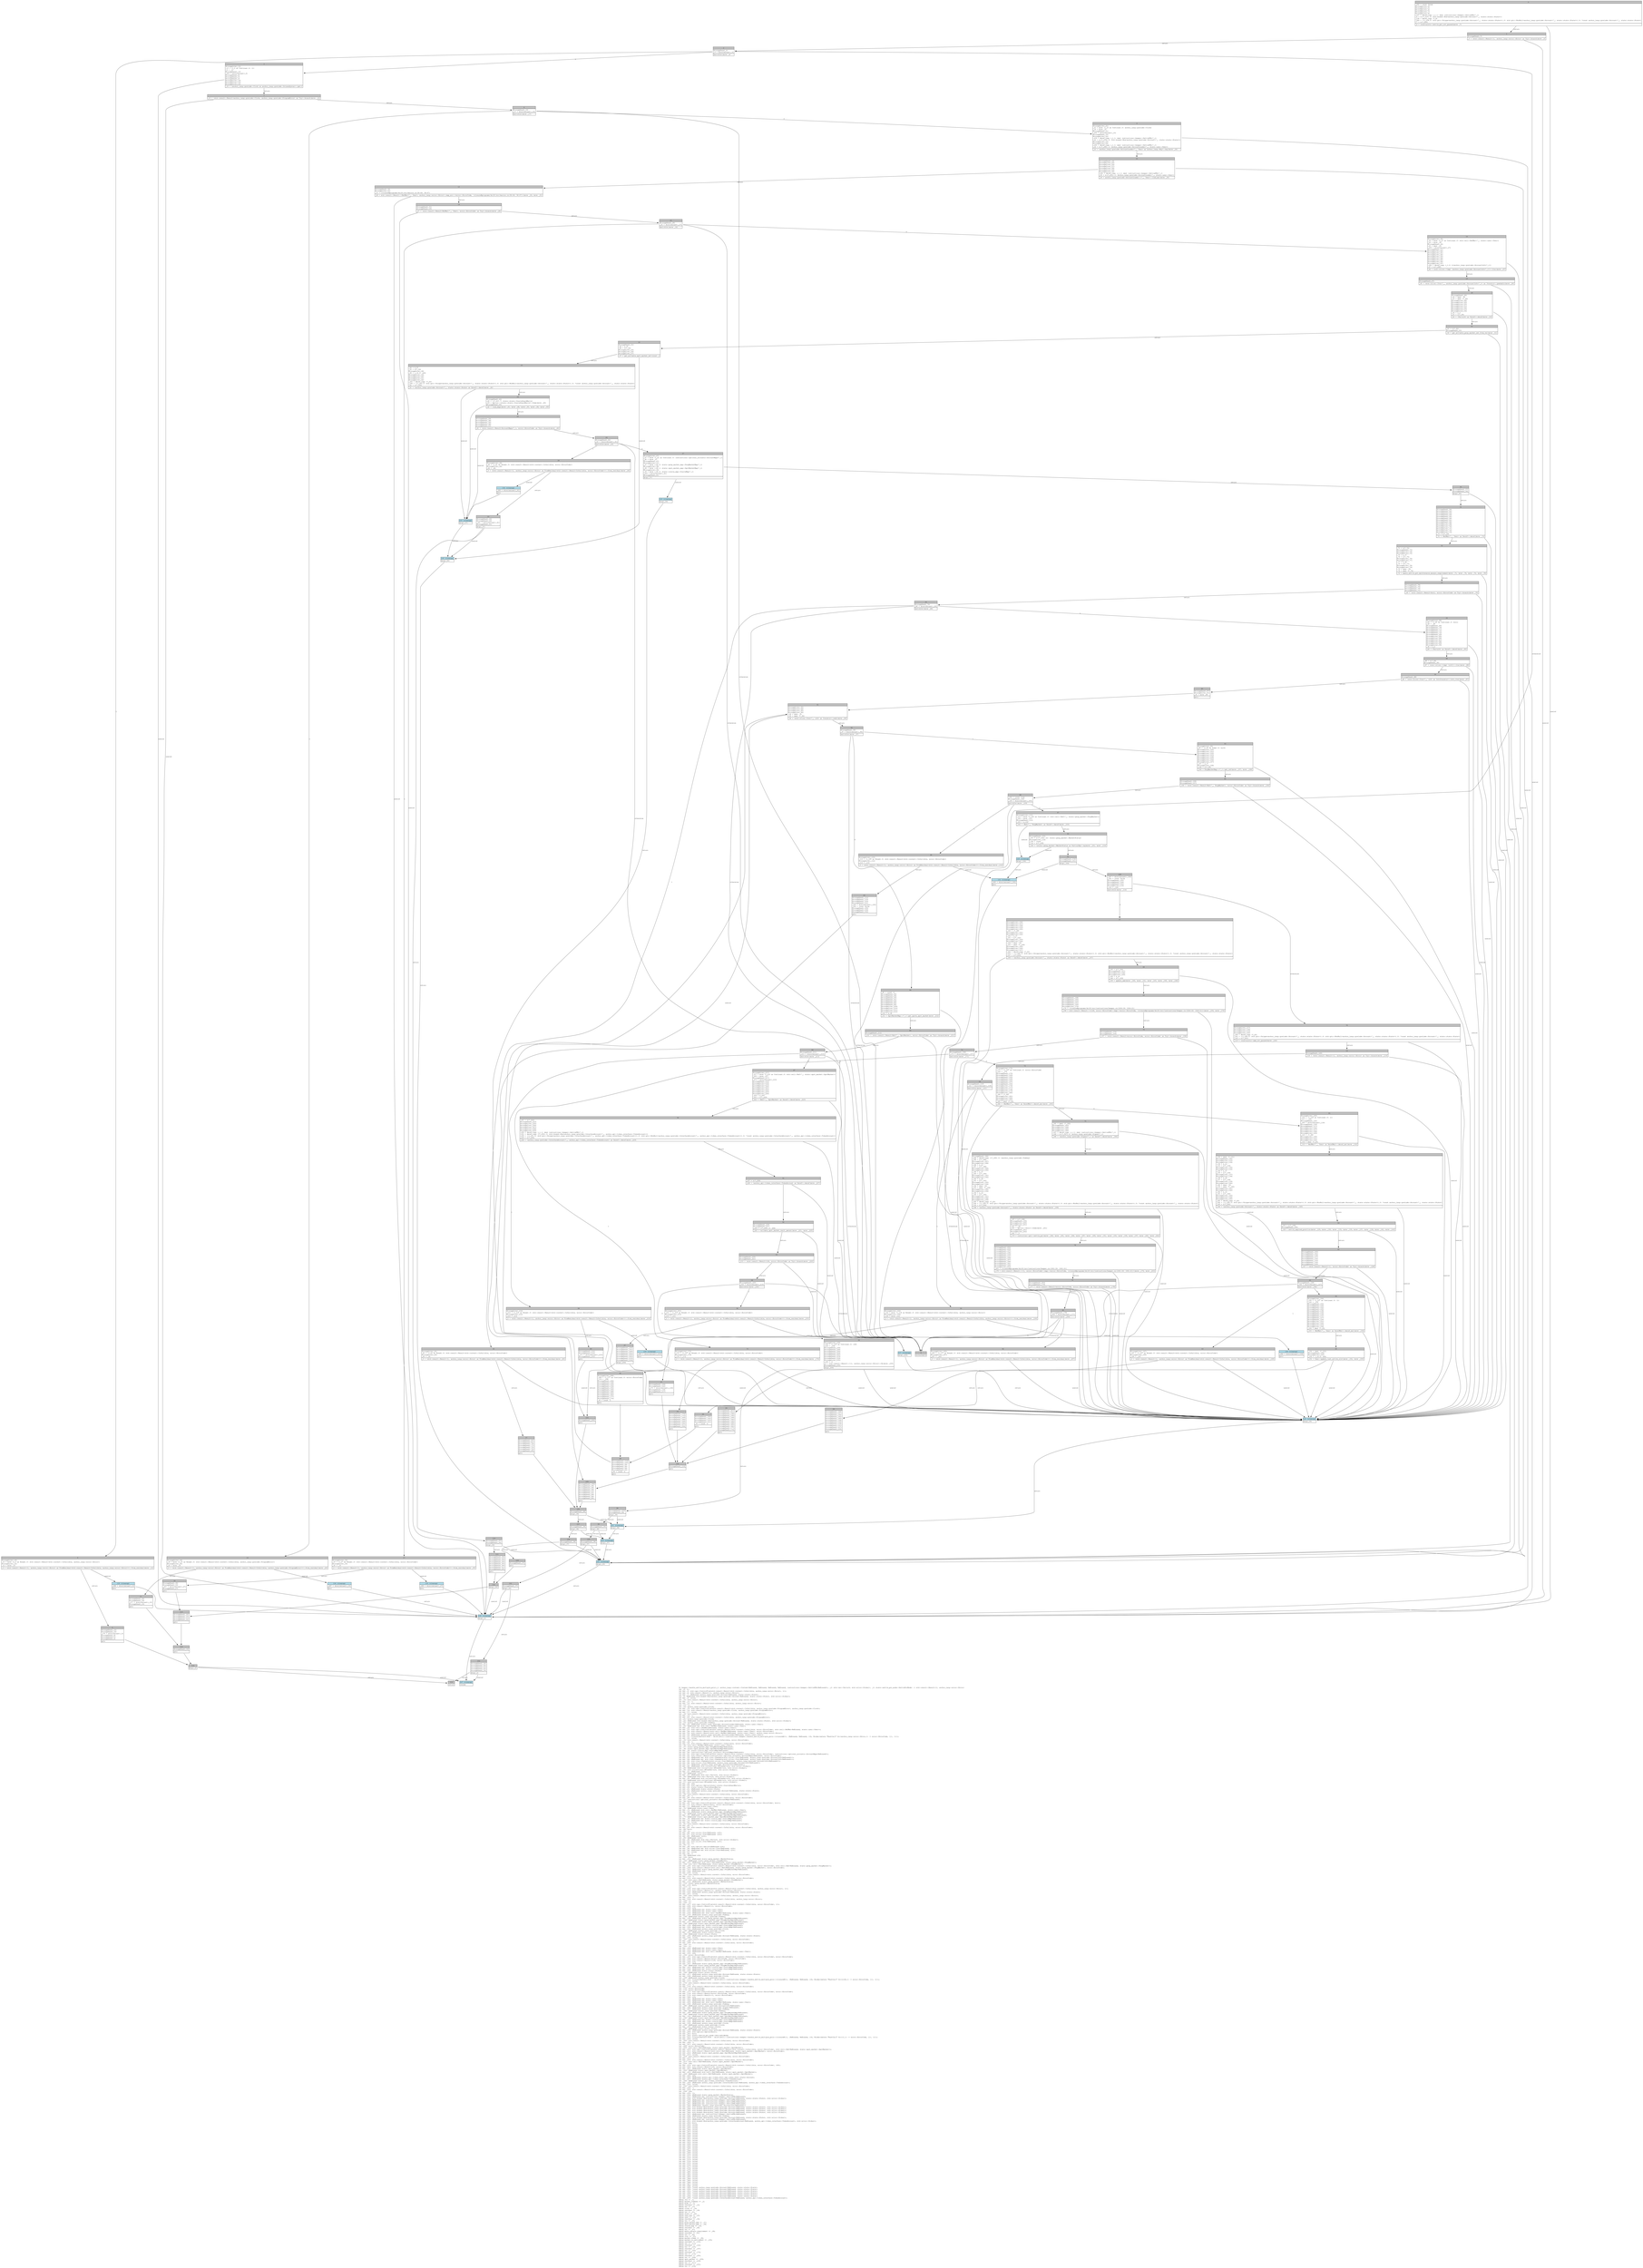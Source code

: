 digraph Mir_0_9240 {
    graph [fontname="Courier, monospace"];
    node [fontname="Courier, monospace"];
    edge [fontname="Courier, monospace"];
    label=<fn keeper::handle_settle_multiple_pnls(_1: anchor_lang::context::Context&lt;ReErased, ReErased, ReErased, ReErased, instructions::keeper::SettlePNL&lt;ReErased&gt;&gt;, _2: std::vec::Vec&lt;u16, std::alloc::Global&gt;, _3: state::settle_pnl_mode::SettlePnlMode) -&gt; std::result::Result&lt;(), anchor_lang::error::Error&gt;<br align="left"/>let _4: ();<br align="left"/>let mut _5: std::ops::ControlFlow&lt;std::result::Result&lt;std::convert::Infallible, anchor_lang::error::Error&gt;, ()&gt;;<br align="left"/>let mut _6: std::result::Result&lt;(), anchor_lang::error::Error&gt;;<br align="left"/>let mut _7: &amp;ReErased anchor_lang::prelude::Account&lt;ReErased, state::state::State&gt;;<br align="left"/>let _8: &amp;ReErased std::boxed::Box&lt;anchor_lang::prelude::Account&lt;ReErased, state::state::State&gt;, std::alloc::Global&gt;;<br align="left"/>let mut _9: isize;<br align="left"/>let _10: std::result::Result&lt;std::convert::Infallible, anchor_lang::error::Error&gt;;<br align="left"/>let mut _11: !;<br align="left"/>let mut _12: std::result::Result&lt;std::convert::Infallible, anchor_lang::error::Error&gt;;<br align="left"/>let _13: ();<br align="left"/>let _14: anchor_lang::prelude::Clock;<br align="left"/>let mut _15: std::ops::ControlFlow&lt;std::result::Result&lt;std::convert::Infallible, anchor_lang::prelude::ProgramError&gt;, anchor_lang::prelude::Clock&gt;;<br align="left"/>let mut _16: std::result::Result&lt;anchor_lang::prelude::Clock, anchor_lang::prelude::ProgramError&gt;;<br align="left"/>let mut _17: isize;<br align="left"/>let _18: std::result::Result&lt;std::convert::Infallible, anchor_lang::prelude::ProgramError&gt;;<br align="left"/>let mut _19: !;<br align="left"/>let mut _20: std::result::Result&lt;std::convert::Infallible, anchor_lang::prelude::ProgramError&gt;;<br align="left"/>let _21: anchor_lang::prelude::Clock;<br align="left"/>let _22: &amp;ReErased std::boxed::Box&lt;anchor_lang::prelude::Account&lt;ReErased, state::state::State&gt;, std::alloc::Global&gt;;<br align="left"/>let _23: anchor_lang::prelude::Pubkey;<br align="left"/>let mut _24: &amp;ReErased anchor_lang::prelude::AccountLoader&lt;ReErased, state::user::User&gt;;<br align="left"/>let _25: &amp;ReErased mut std::cell::RefMut&lt;ReErased, state::user::User&gt;;<br align="left"/>let mut _26: std::cell::RefMut&lt;ReErased, state::user::User&gt;;<br align="left"/>let mut _27: std::ops::ControlFlow&lt;std::result::Result&lt;std::convert::Infallible, error::ErrorCode&gt;, std::cell::RefMut&lt;ReErased, state::user::User&gt;&gt;;<br align="left"/>let mut _28: std::result::Result&lt;std::cell::RefMut&lt;ReErased, state::user::User&gt;, error::ErrorCode&gt;;<br align="left"/>let mut _29: std::result::Result&lt;std::cell::RefMut&lt;ReErased, state::user::User&gt;, anchor_lang::error::Error&gt;;<br align="left"/>let mut _30: &amp;ReErased anchor_lang::prelude::AccountLoader&lt;ReErased, state::user::User&gt;;<br align="left"/>let mut _31: Closure(DefId(0:9245 ~ drift[d311]::instructions::keeper::handle_settle_multiple_pnls::{closure#2}), [ReErased, ReErased, i32, Binder(extern &quot;RustCall&quot; fn((anchor_lang::error::Error,)) -&gt; error::ErrorCode, []), ()]);<br align="left"/>let mut _32: isize;<br align="left"/>let _33: std::result::Result&lt;std::convert::Infallible, error::ErrorCode&gt;;<br align="left"/>let mut _34: !;<br align="left"/>let mut _35: std::result::Result&lt;std::convert::Infallible, error::ErrorCode&gt;;<br align="left"/>let _36: std::cell::RefMut&lt;ReErased, state::user::User&gt;;<br align="left"/>let _37: state::perp_market_map::PerpMarketMap&lt;ReErased&gt;;<br align="left"/>let _38: state::spot_market_map::SpotMarketMap&lt;ReErased&gt;;<br align="left"/>let mut _39: state::oracle_map::OracleMap&lt;ReErased&gt;;<br align="left"/>let mut _40: instructions::optional_accounts::AccountMaps&lt;ReErased&gt;;<br align="left"/>let mut _41: std::ops::ControlFlow&lt;std::result::Result&lt;std::convert::Infallible, error::ErrorCode&gt;, instructions::optional_accounts::AccountMaps&lt;ReErased&gt;&gt;;<br align="left"/>let mut _42: std::result::Result&lt;instructions::optional_accounts::AccountMaps&lt;ReErased&gt;, error::ErrorCode&gt;;<br align="left"/>let mut _43: &amp;ReErased mut std::iter::Peekable&lt;std::slice::Iter&lt;ReErased, anchor_lang::prelude::AccountInfo&lt;ReErased&gt;&gt;&gt;;<br align="left"/>let mut _44: &amp;ReErased mut std::iter::Peekable&lt;std::slice::Iter&lt;ReErased, anchor_lang::prelude::AccountInfo&lt;ReErased&gt;&gt;&gt;;<br align="left"/>let mut _45: std::iter::Peekable&lt;std::slice::Iter&lt;ReErased, anchor_lang::prelude::AccountInfo&lt;ReErased&gt;&gt;&gt;;<br align="left"/>let mut _46: std::slice::Iter&lt;ReErased, anchor_lang::prelude::AccountInfo&lt;ReErased&gt;&gt;;<br align="left"/>let mut _47: &amp;ReErased [anchor_lang::prelude::AccountInfo&lt;ReErased&gt;];<br align="left"/>let mut _48: &amp;ReErased std::collections::BTreeSet&lt;u16, std::alloc::Global&gt;;<br align="left"/>let _49: &amp;ReErased std::collections::BTreeSet&lt;u16, std::alloc::Global&gt;;<br align="left"/>let _50: std::collections::BTreeSet&lt;u16, std::alloc::Global&gt;;<br align="left"/>let mut _51: &amp;ReErased [u16];<br align="left"/>let _52: &amp;ReErased [u16];<br align="left"/>let mut _53: &amp;ReErased std::vec::Vec&lt;u16, std::alloc::Global&gt;;<br align="left"/>let _54: &amp;ReErased std::vec::Vec&lt;u16, std::alloc::Global&gt;;<br align="left"/>let mut _55: &amp;ReErased std::collections::BTreeSet&lt;u16, std::alloc::Global&gt;;<br align="left"/>let _56: &amp;ReErased std::collections::BTreeSet&lt;u16, std::alloc::Global&gt;;<br align="left"/>let _57: std::collections::BTreeSet&lt;u16, std::alloc::Global&gt;;<br align="left"/>let mut _58: u64;<br align="left"/>let mut _59: std::option::Option&lt;state::state::OracleGuardRails&gt;;<br align="left"/>let mut _60: state::state::OracleGuardRails;<br align="left"/>let mut _61: &amp;ReErased state::state::State;<br align="left"/>let mut _62: &amp;ReErased anchor_lang::prelude::Account&lt;ReErased, state::state::State&gt;;<br align="left"/>let mut _63: isize;<br align="left"/>let _64: std::result::Result&lt;std::convert::Infallible, error::ErrorCode&gt;;<br align="left"/>let mut _65: !;<br align="left"/>let mut _66: std::result::Result&lt;std::convert::Infallible, error::ErrorCode&gt;;<br align="left"/>let _67: instructions::optional_accounts::AccountMaps&lt;ReErased&gt;;<br align="left"/>let _68: bool;<br align="left"/>let mut _69: std::ops::ControlFlow&lt;std::result::Result&lt;std::convert::Infallible, error::ErrorCode&gt;, bool&gt;;<br align="left"/>let mut _70: std::result::Result&lt;bool, error::ErrorCode&gt;;<br align="left"/>let mut _71: &amp;ReErased state::user::User;<br align="left"/>let _72: &amp;ReErased state::user::User;<br align="left"/>let mut _73: &amp;ReErased std::cell::RefMut&lt;ReErased, state::user::User&gt;;<br align="left"/>let mut _74: &amp;ReErased state::perp_market_map::PerpMarketMap&lt;ReErased&gt;;<br align="left"/>let _75: &amp;ReErased state::perp_market_map::PerpMarketMap&lt;ReErased&gt;;<br align="left"/>let mut _76: &amp;ReErased state::spot_market_map::SpotMarketMap&lt;ReErased&gt;;<br align="left"/>let _77: &amp;ReErased state::spot_market_map::SpotMarketMap&lt;ReErased&gt;;<br align="left"/>let mut _78: &amp;ReErased mut state::oracle_map::OracleMap&lt;ReErased&gt;;<br align="left"/>let mut _79: &amp;ReErased mut state::oracle_map::OracleMap&lt;ReErased&gt;;<br align="left"/>let mut _80: isize;<br align="left"/>let _81: std::result::Result&lt;std::convert::Infallible, error::ErrorCode&gt;;<br align="left"/>let mut _82: !;<br align="left"/>let mut _83: std::result::Result&lt;std::convert::Infallible, error::ErrorCode&gt;;<br align="left"/>let _84: bool;<br align="left"/>let _85: ();<br align="left"/>let mut _86: std::slice::Iter&lt;ReErased, u16&gt;;<br align="left"/>let mut _87: std::slice::Iter&lt;ReErased, u16&gt;;<br align="left"/>let mut _88: &amp;ReErased [u16];<br align="left"/>let _89: &amp;ReErased [u16];<br align="left"/>let mut _90: &amp;ReErased std::vec::Vec&lt;u16, std::alloc::Global&gt;;<br align="left"/>let mut _91: std::slice::Iter&lt;ReErased, u16&gt;;<br align="left"/>let mut _92: ();<br align="left"/>let _93: ();<br align="left"/>let mut _94: std::option::Option&lt;&amp;ReErased u16&gt;;<br align="left"/>let mut _95: &amp;ReErased mut std::slice::Iter&lt;ReErased, u16&gt;;<br align="left"/>let mut _96: &amp;ReErased mut std::slice::Iter&lt;ReErased, u16&gt;;<br align="left"/>let mut _97: isize;<br align="left"/>let mut _98: !;<br align="left"/>let _99: &amp;ReErased u16;<br align="left"/>let _100: bool;<br align="left"/>let mut _101: &amp;ReErased state::perp_market::MarketStatus;<br align="left"/>let _102: &amp;ReErased state::perp_market::PerpMarket;<br align="left"/>let mut _103: &amp;ReErased std::cell::Ref&lt;ReErased, state::perp_market::PerpMarket&gt;;<br align="left"/>let _104: std::cell::Ref&lt;ReErased, state::perp_market::PerpMarket&gt;;<br align="left"/>let mut _105: std::ops::ControlFlow&lt;std::result::Result&lt;std::convert::Infallible, error::ErrorCode&gt;, std::cell::Ref&lt;ReErased, state::perp_market::PerpMarket&gt;&gt;;<br align="left"/>let mut _106: std::result::Result&lt;std::cell::Ref&lt;ReErased, state::perp_market::PerpMarket&gt;, error::ErrorCode&gt;;<br align="left"/>let mut _107: &amp;ReErased state::perp_market_map::PerpMarketMap&lt;ReErased&gt;;<br align="left"/>let mut _108: &amp;ReErased u16;<br align="left"/>let mut _109: isize;<br align="left"/>let _110: std::result::Result&lt;std::convert::Infallible, error::ErrorCode&gt;;<br align="left"/>let mut _111: !;<br align="left"/>let mut _112: std::result::Result&lt;std::convert::Infallible, error::ErrorCode&gt;;<br align="left"/>let _113: std::cell::Ref&lt;ReErased, state::perp_market::PerpMarket&gt;;<br align="left"/>let mut _114: &amp;ReErased state::perp_market::MarketStatus;<br align="left"/>let _115: state::perp_market::MarketStatus;<br align="left"/>let mut _116: bool;<br align="left"/>let _117: ();<br align="left"/>let mut _118: std::ops::ControlFlow&lt;std::result::Result&lt;std::convert::Infallible, anchor_lang::error::Error&gt;, ()&gt;;<br align="left"/>let mut _119: std::result::Result&lt;(), anchor_lang::error::Error&gt;;<br align="left"/>let mut _120: &amp;ReErased anchor_lang::prelude::Account&lt;ReErased, state::state::State&gt;;<br align="left"/>let mut _121: isize;<br align="left"/>let _122: std::result::Result&lt;std::convert::Infallible, anchor_lang::error::Error&gt;;<br align="left"/>let mut _123: !;<br align="left"/>let mut _124: std::result::Result&lt;std::convert::Infallible, anchor_lang::error::Error&gt;;<br align="left"/>let _125: ();<br align="left"/>let _126: ();<br align="left"/>let mut _127: std::ops::ControlFlow&lt;std::result::Result&lt;std::convert::Infallible, error::ErrorCode&gt;, ()&gt;;<br align="left"/>let mut _128: std::result::Result&lt;(), error::ErrorCode&gt;;<br align="left"/>let mut _129: u16;<br align="left"/>let mut _130: &amp;ReErased mut state::user::User;<br align="left"/>let mut _131: &amp;ReErased mut state::user::User;<br align="left"/>let mut _132: &amp;ReErased mut std::cell::RefMut&lt;ReErased, state::user::User&gt;;<br align="left"/>let mut _133: &amp;ReErased anchor_lang::prelude::Pubkey;<br align="left"/>let _134: &amp;ReErased anchor_lang::prelude::Pubkey;<br align="left"/>let mut _135: &amp;ReErased state::perp_market_map::PerpMarketMap&lt;ReErased&gt;;<br align="left"/>let _136: &amp;ReErased state::perp_market_map::PerpMarketMap&lt;ReErased&gt;;<br align="left"/>let mut _137: &amp;ReErased state::spot_market_map::SpotMarketMap&lt;ReErased&gt;;<br align="left"/>let _138: &amp;ReErased state::spot_market_map::SpotMarketMap&lt;ReErased&gt;;<br align="left"/>let mut _139: &amp;ReErased mut state::oracle_map::OracleMap&lt;ReErased&gt;;<br align="left"/>let mut _140: &amp;ReErased mut state::oracle_map::OracleMap&lt;ReErased&gt;;<br align="left"/>let mut _141: &amp;ReErased anchor_lang::prelude::Clock;<br align="left"/>let _142: &amp;ReErased anchor_lang::prelude::Clock;<br align="left"/>let mut _143: &amp;ReErased state::state::State;<br align="left"/>let _144: &amp;ReErased state::state::State;<br align="left"/>let mut _145: &amp;ReErased anchor_lang::prelude::Account&lt;ReErased, state::state::State&gt;;<br align="left"/>let mut _146: isize;<br align="left"/>let _147: std::result::Result&lt;std::convert::Infallible, error::ErrorCode&gt;;<br align="left"/>let mut _148: !;<br align="left"/>let mut _149: std::result::Result&lt;std::convert::Infallible, error::ErrorCode&gt;;<br align="left"/>let _150: ();<br align="left"/>let _151: ();<br align="left"/>let mut _152: &amp;ReErased mut state::user::User;<br align="left"/>let mut _153: &amp;ReErased mut state::user::User;<br align="left"/>let mut _154: &amp;ReErased mut std::cell::RefMut&lt;ReErased, state::user::User&gt;;<br align="left"/>let mut _155: u64;<br align="left"/>let _156: error::ErrorCode;<br align="left"/>let mut _157: std::ops::ControlFlow&lt;std::result::Result&lt;std::convert::Infallible, error::ErrorCode&gt;, error::ErrorCode&gt;;<br align="left"/>let mut _158: std::result::Result&lt;error::ErrorCode, error::ErrorCode&gt;;<br align="left"/>let mut _159: std::result::Result&lt;i128, error::ErrorCode&gt;;<br align="left"/>let mut _160: u16;<br align="left"/>let mut _161: &amp;ReErased state::perp_market_map::PerpMarketMap&lt;ReErased&gt;;<br align="left"/>let _162: &amp;ReErased state::perp_market_map::PerpMarketMap&lt;ReErased&gt;;<br align="left"/>let mut _163: &amp;ReErased mut state::oracle_map::OracleMap&lt;ReErased&gt;;<br align="left"/>let mut _164: &amp;ReErased mut state::oracle_map::OracleMap&lt;ReErased&gt;;<br align="left"/>let mut _165: &amp;ReErased state::state::State;<br align="left"/>let _166: &amp;ReErased state::state::State;<br align="left"/>let mut _167: &amp;ReErased anchor_lang::prelude::Account&lt;ReErased, state::state::State&gt;;<br align="left"/>let mut _168: &amp;ReErased anchor_lang::prelude::Clock;<br align="left"/>let _169: &amp;ReErased anchor_lang::prelude::Clock;<br align="left"/>let mut _170: Closure(DefId(0:9243 ~ drift[d311]::instructions::keeper::handle_settle_multiple_pnls::{closure#0}), [ReErased, ReErased, i32, Binder(extern &quot;RustCall&quot; fn((i128,)) -&gt; error::ErrorCode, []), ()]);<br align="left"/>let mut _171: isize;<br align="left"/>let _172: std::result::Result&lt;std::convert::Infallible, error::ErrorCode&gt;;<br align="left"/>let mut _173: !;<br align="left"/>let mut _174: std::result::Result&lt;std::convert::Infallible, error::ErrorCode&gt;;<br align="left"/>let _175: error::ErrorCode;<br align="left"/>let _176: error::ErrorCode;<br align="left"/>let mut _177: std::ops::ControlFlow&lt;std::result::Result&lt;std::convert::Infallible, error::ErrorCode&gt;, error::ErrorCode&gt;;<br align="left"/>let mut _178: std::result::Result&lt;error::ErrorCode, error::ErrorCode&gt;;<br align="left"/>let mut _179: std::result::Result&lt;(), error::ErrorCode&gt;;<br align="left"/>let mut _180: u16;<br align="left"/>let mut _181: &amp;ReErased mut state::user::User;<br align="left"/>let mut _182: &amp;ReErased mut state::user::User;<br align="left"/>let mut _183: &amp;ReErased mut std::cell::RefMut&lt;ReErased, state::user::User&gt;;<br align="left"/>let mut _184: &amp;ReErased anchor_lang::prelude::Pubkey;<br align="left"/>let _185: &amp;ReErased anchor_lang::prelude::AccountInfo&lt;ReErased&gt;;<br align="left"/>let mut _186: &amp;ReErased anchor_lang::prelude::Signer&lt;ReErased&gt;;<br align="left"/>let mut _187: &amp;ReErased anchor_lang::prelude::Pubkey;<br align="left"/>let _188: &amp;ReErased anchor_lang::prelude::Pubkey;<br align="left"/>let mut _189: &amp;ReErased state::perp_market_map::PerpMarketMap&lt;ReErased&gt;;<br align="left"/>let _190: &amp;ReErased state::perp_market_map::PerpMarketMap&lt;ReErased&gt;;<br align="left"/>let mut _191: &amp;ReErased state::spot_market_map::SpotMarketMap&lt;ReErased&gt;;<br align="left"/>let _192: &amp;ReErased state::spot_market_map::SpotMarketMap&lt;ReErased&gt;;<br align="left"/>let mut _193: &amp;ReErased mut state::oracle_map::OracleMap&lt;ReErased&gt;;<br align="left"/>let mut _194: &amp;ReErased mut state::oracle_map::OracleMap&lt;ReErased&gt;;<br align="left"/>let mut _195: &amp;ReErased anchor_lang::prelude::Clock;<br align="left"/>let _196: &amp;ReErased anchor_lang::prelude::Clock;<br align="left"/>let mut _197: &amp;ReErased state::state::State;<br align="left"/>let _198: &amp;ReErased state::state::State;<br align="left"/>let mut _199: &amp;ReErased anchor_lang::prelude::Account&lt;ReErased, state::state::State&gt;;<br align="left"/>let mut _200: std::option::Option&lt;bool&gt;;<br align="left"/>let mut _201: bool;<br align="left"/>let mut _202: state::settle_pnl_mode::SettlePnlMode;<br align="left"/>let mut _203: Closure(DefId(0:9244 ~ drift[d311]::instructions::keeper::handle_settle_multiple_pnls::{closure#1}), [ReErased, ReErased, i32, Binder(extern &quot;RustCall&quot; fn(((),)) -&gt; error::ErrorCode, []), ()]);<br align="left"/>let mut _204: isize;<br align="left"/>let _205: std::result::Result&lt;std::convert::Infallible, error::ErrorCode&gt;;<br align="left"/>let mut _206: !;<br align="left"/>let mut _207: std::result::Result&lt;std::convert::Infallible, error::ErrorCode&gt;;<br align="left"/>let _208: error::ErrorCode;<br align="left"/>let _209: std::cell::Ref&lt;ReErased, state::spot_market::SpotMarket&gt;;<br align="left"/>let mut _210: std::ops::ControlFlow&lt;std::result::Result&lt;std::convert::Infallible, error::ErrorCode&gt;, std::cell::Ref&lt;ReErased, state::spot_market::SpotMarket&gt;&gt;;<br align="left"/>let mut _211: std::result::Result&lt;std::cell::Ref&lt;ReErased, state::spot_market::SpotMarket&gt;, error::ErrorCode&gt;;<br align="left"/>let mut _212: &amp;ReErased state::spot_market_map::SpotMarketMap&lt;ReErased&gt;;<br align="left"/>let mut _213: isize;<br align="left"/>let _214: std::result::Result&lt;std::convert::Infallible, error::ErrorCode&gt;;<br align="left"/>let mut _215: !;<br align="left"/>let mut _216: std::result::Result&lt;std::convert::Infallible, error::ErrorCode&gt;;<br align="left"/>let _217: std::cell::Ref&lt;ReErased, state::spot_market::SpotMarket&gt;;<br align="left"/>let _218: i64;<br align="left"/>let mut _219: std::ops::ControlFlow&lt;std::result::Result&lt;std::convert::Infallible, error::ErrorCode&gt;, i64&gt;;<br align="left"/>let mut _220: std::result::Result&lt;i64, error::ErrorCode&gt;;<br align="left"/>let mut _221: &amp;ReErased state::spot_market::SpotMarket;<br align="left"/>let _222: &amp;ReErased state::spot_market::SpotMarket;<br align="left"/>let mut _223: &amp;ReErased std::cell::Ref&lt;ReErased, state::spot_market::SpotMarket&gt;;<br align="left"/>let _224: &amp;ReErased std::cell::Ref&lt;ReErased, state::spot_market::SpotMarket&gt;;<br align="left"/>let mut _225: u64;<br align="left"/>let mut _226: &amp;ReErased anchor_spl::token_2022::spl_token_2022::state::Account;<br align="left"/>let mut _227: &amp;ReErased anchor_spl::token_interface::TokenAccount;<br align="left"/>let _228: &amp;ReErased anchor_spl::token_interface::TokenAccount;<br align="left"/>let mut _229: &amp;ReErased anchor_lang::prelude::InterfaceAccount&lt;ReErased, anchor_spl::token_interface::TokenAccount&gt;;<br align="left"/>let mut _230: isize;<br align="left"/>let _231: std::result::Result&lt;std::convert::Infallible, error::ErrorCode&gt;;<br align="left"/>let mut _232: !;<br align="left"/>let mut _233: std::result::Result&lt;std::convert::Infallible, error::ErrorCode&gt;;<br align="left"/>let _234: i64;<br align="left"/>let mut _235: ();<br align="left"/>let mut _236: &amp;ReErased state::perp_market::MarketStatus;<br align="left"/>let mut _237: &amp;ReErased mut instructions::keeper::SettlePNL&lt;ReErased&gt;;<br align="left"/>let mut _238: std::boxed::Box&lt;anchor_lang::prelude::Account&lt;ReErased, state::state::State&gt;, std::alloc::Global&gt;;<br align="left"/>let mut _239: &amp;ReErased mut instructions::keeper::SettlePNL&lt;ReErased&gt;;<br align="left"/>let mut _240: &amp;ReErased mut instructions::keeper::SettlePNL&lt;ReErased&gt;;<br align="left"/>let mut _241: &amp;ReErased mut instructions::keeper::SettlePNL&lt;ReErased&gt;;<br align="left"/>let mut _242: &amp;ReErased [anchor_lang::prelude::AccountInfo&lt;ReErased&gt;];<br align="left"/>let mut _243: std::boxed::Box&lt;anchor_lang::prelude::Account&lt;ReErased, state::state::State&gt;, std::alloc::Global&gt;;<br align="left"/>let mut _244: std::boxed::Box&lt;anchor_lang::prelude::Account&lt;ReErased, state::state::State&gt;, std::alloc::Global&gt;;<br align="left"/>let mut _245: std::boxed::Box&lt;anchor_lang::prelude::Account&lt;ReErased, state::state::State&gt;, std::alloc::Global&gt;;<br align="left"/>let mut _246: std::boxed::Box&lt;anchor_lang::prelude::Account&lt;ReErased, state::state::State&gt;, std::alloc::Global&gt;;<br align="left"/>let mut _247: &amp;ReErased mut instructions::keeper::SettlePNL&lt;ReErased&gt;;<br align="left"/>let mut _248: &amp;ReErased anchor_lang::prelude::Pubkey;<br align="left"/>let mut _249: std::boxed::Box&lt;anchor_lang::prelude::Account&lt;ReErased, state::state::State&gt;, std::alloc::Global&gt;;<br align="left"/>let mut _250: &amp;ReErased mut instructions::keeper::SettlePNL&lt;ReErased&gt;;<br align="left"/>let mut _251: std::boxed::Box&lt;anchor_lang::prelude::InterfaceAccount&lt;ReErased, anchor_spl::token_interface::TokenAccount&gt;, std::alloc::Global&gt;;<br align="left"/>let mut _252: bool;<br align="left"/>let mut _253: isize;<br align="left"/>let mut _254: isize;<br align="left"/>let mut _255: isize;<br align="left"/>let mut _256: isize;<br align="left"/>let mut _257: isize;<br align="left"/>let mut _258: isize;<br align="left"/>let mut _259: isize;<br align="left"/>let mut _260: isize;<br align="left"/>let mut _261: isize;<br align="left"/>let mut _262: isize;<br align="left"/>let mut _263: isize;<br align="left"/>let mut _264: isize;<br align="left"/>let mut _265: isize;<br align="left"/>let mut _266: isize;<br align="left"/>let mut _267: isize;<br align="left"/>let mut _268: isize;<br align="left"/>let mut _269: isize;<br align="left"/>let mut _270: isize;<br align="left"/>let mut _271: isize;<br align="left"/>let mut _272: isize;<br align="left"/>let mut _273: isize;<br align="left"/>let mut _274: isize;<br align="left"/>let mut _275: isize;<br align="left"/>let mut _276: isize;<br align="left"/>let mut _277: isize;<br align="left"/>let mut _278: isize;<br align="left"/>let mut _279: isize;<br align="left"/>let mut _280: isize;<br align="left"/>let mut _281: isize;<br align="left"/>let mut _282: isize;<br align="left"/>let mut _283: isize;<br align="left"/>let mut _284: isize;<br align="left"/>let mut _285: isize;<br align="left"/>let mut _286: isize;<br align="left"/>let mut _287: isize;<br align="left"/>let mut _288: isize;<br align="left"/>let mut _289: *const anchor_lang::prelude::Account&lt;ReErased, state::state::State&gt;;<br align="left"/>let mut _290: *const anchor_lang::prelude::Account&lt;ReErased, state::state::State&gt;;<br align="left"/>let mut _291: *const anchor_lang::prelude::Account&lt;ReErased, state::state::State&gt;;<br align="left"/>let mut _292: *const anchor_lang::prelude::Account&lt;ReErased, state::state::State&gt;;<br align="left"/>let mut _293: *const anchor_lang::prelude::Account&lt;ReErased, state::state::State&gt;;<br align="left"/>let mut _294: *const anchor_lang::prelude::Account&lt;ReErased, state::state::State&gt;;<br align="left"/>let mut _295: *const anchor_lang::prelude::InterfaceAccount&lt;ReErased, anchor_spl::token_interface::TokenAccount&gt;;<br align="left"/>debug ctx =&gt; _1;<br align="left"/>debug market_indexes =&gt; _2;<br align="left"/>debug mode =&gt; _3;<br align="left"/>debug residual =&gt; _10;<br align="left"/>debug val =&gt; _13;<br align="left"/>debug clock =&gt; _14;<br align="left"/>debug residual =&gt; _18;<br align="left"/>debug val =&gt; _21;<br align="left"/>debug state =&gt; _22;<br align="left"/>debug user_key =&gt; _23;<br align="left"/>debug user =&gt; _25;<br align="left"/>debug residual =&gt; _33;<br align="left"/>debug val =&gt; _36;<br align="left"/>debug perp_market_map =&gt; _37;<br align="left"/>debug spot_market_map =&gt; _38;<br align="left"/>debug oracle_map =&gt; _39;<br align="left"/>debug residual =&gt; _64;<br align="left"/>debug val =&gt; _67;<br align="left"/>debug meets_margin_requirement =&gt; _68;<br align="left"/>debug residual =&gt; _81;<br align="left"/>debug val =&gt; _84;<br align="left"/>debug iter =&gt; _91;<br align="left"/>debug market_index =&gt; _99;<br align="left"/>debug market_in_settlement =&gt; _100;<br align="left"/>debug residual =&gt; _110;<br align="left"/>debug val =&gt; _113;<br align="left"/>debug residual =&gt; _122;<br align="left"/>debug val =&gt; _125;<br align="left"/>debug residual =&gt; _147;<br align="left"/>debug val =&gt; _150;<br align="left"/>debug residual =&gt; _172;<br align="left"/>debug val =&gt; _175;<br align="left"/>debug residual =&gt; _205;<br align="left"/>debug val =&gt; _208;<br align="left"/>debug spot_market =&gt; _209;<br align="left"/>debug residual =&gt; _214;<br align="left"/>debug val =&gt; _217;<br align="left"/>debug residual =&gt; _231;<br align="left"/>debug val =&gt; _234;<br align="left"/>>;
    bb0__0_9240 [shape="none", label=<<table border="0" cellborder="1" cellspacing="0"><tr><td bgcolor="gray" align="center" colspan="1">0</td></tr><tr><td align="left" balign="left">_252 = const false<br/>StorageLive(_4)<br/>StorageLive(_5)<br/>StorageLive(_6)<br/>StorageLive(_7)<br/>StorageLive(_8)<br/>_237 = deref_copy (_1.1: &amp;mut instructions::keeper::SettlePNL&lt;'_&gt;)<br/>_8 = &amp;((*_237).0: std::boxed::Box&lt;anchor_lang::prelude::Account&lt;'_, state::state::State&gt;&gt;)<br/>_238 = deref_copy (*_8)<br/>_289 = (((_238.0: std::ptr::Unique&lt;anchor_lang::prelude::Account&lt;'_, state::state::State&gt;&gt;).0: std::ptr::NonNull&lt;anchor_lang::prelude::Account&lt;'_, state::state::State&gt;&gt;).0: *const anchor_lang::prelude::Account&lt;'_, state::state::State&gt;)<br/>_7 = &amp;(*_289)<br/></td></tr><tr><td align="left">_6 = constraints::settle_pnl_not_paused(move _7)</td></tr></table>>];
    bb1__0_9240 [shape="none", label=<<table border="0" cellborder="1" cellspacing="0"><tr><td bgcolor="gray" align="center" colspan="1">1</td></tr><tr><td align="left" balign="left">StorageDead(_7)<br/></td></tr><tr><td align="left">_5 = &lt;std::result::Result&lt;(), anchor_lang::error::Error&gt; as Try&gt;::branch(move _6)</td></tr></table>>];
    bb2__0_9240 [shape="none", label=<<table border="0" cellborder="1" cellspacing="0"><tr><td bgcolor="gray" align="center" colspan="1">2</td></tr><tr><td align="left" balign="left">StorageDead(_6)<br/>_9 = discriminant(_5)<br/></td></tr><tr><td align="left">switchInt(move _9)</td></tr></table>>];
    bb3__0_9240 [shape="none", label=<<table border="0" cellborder="1" cellspacing="0"><tr><td bgcolor="gray" align="center" colspan="1">3</td></tr><tr><td align="left" balign="left">StorageLive(_13)<br/>_13 = ((_5 as Continue).0: ())<br/>_4 = _13<br/>StorageDead(_13)<br/>_253 = discriminant(_5)<br/>StorageDead(_8)<br/>StorageDead(_5)<br/>StorageDead(_4)<br/>StorageLive(_14)<br/>StorageLive(_15)<br/>StorageLive(_16)<br/></td></tr><tr><td align="left">_16 = &lt;anchor_lang::prelude::Clock as anchor_lang::prelude::SolanaSysvar&gt;::get()</td></tr></table>>];
    bb4__0_9240 [shape="none", label=<<table border="0" cellborder="1" cellspacing="0"><tr><td bgcolor="gray" align="center" colspan="1">4</td></tr><tr><td align="left">unreachable</td></tr></table>>];
    bb5__0_9240 [shape="none", label=<<table border="0" cellborder="1" cellspacing="0"><tr><td bgcolor="gray" align="center" colspan="1">5</td></tr><tr><td align="left" balign="left">StorageLive(_10)<br/>_10 = move ((_5 as Break).0: std::result::Result&lt;std::convert::Infallible, anchor_lang::error::Error&gt;)<br/>StorageLive(_12)<br/>_12 = move _10<br/></td></tr><tr><td align="left">_0 = &lt;std::result::Result&lt;(), anchor_lang::error::Error&gt; as FromResidual&lt;std::result::Result&lt;Infallible, anchor_lang::error::Error&gt;&gt;&gt;::from_residual(move _12)</td></tr></table>>];
    bb6__0_9240 [shape="none", label=<<table border="0" cellborder="1" cellspacing="0"><tr><td bgcolor="gray" align="center" colspan="1">6</td></tr><tr><td align="left" balign="left">StorageDead(_12)<br/>StorageDead(_10)<br/>_279 = discriminant(_5)<br/>StorageDead(_8)<br/>StorageDead(_5)<br/>StorageDead(_4)<br/></td></tr><tr><td align="left">goto</td></tr></table>>];
    bb7__0_9240 [shape="none", label=<<table border="0" cellborder="1" cellspacing="0"><tr><td bgcolor="gray" align="center" colspan="1">7</td></tr><tr><td align="left">_15 = &lt;std::result::Result&lt;anchor_lang::prelude::Clock, anchor_lang::prelude::ProgramError&gt; as Try&gt;::branch(move _16)</td></tr></table>>];
    bb8__0_9240 [shape="none", label=<<table border="0" cellborder="1" cellspacing="0"><tr><td bgcolor="gray" align="center" colspan="1">8</td></tr><tr><td align="left" balign="left">StorageDead(_16)<br/>_17 = discriminant(_15)<br/></td></tr><tr><td align="left">switchInt(move _17)</td></tr></table>>];
    bb9__0_9240 [shape="none", label=<<table border="0" cellborder="1" cellspacing="0"><tr><td bgcolor="gray" align="center" colspan="1">9</td></tr><tr><td align="left" balign="left">StorageLive(_21)<br/>_21 = move ((_15 as Continue).0: anchor_lang::prelude::Clock)<br/>_14 = move _21<br/>StorageDead(_21)<br/>_255 = discriminant(_15)<br/>StorageDead(_15)<br/>StorageLive(_22)<br/>_239 = deref_copy (_1.1: &amp;mut instructions::keeper::SettlePNL&lt;'_&gt;)<br/>_22 = &amp;((*_239).0: std::boxed::Box&lt;anchor_lang::prelude::Account&lt;'_, state::state::State&gt;&gt;)<br/>StorageLive(_23)<br/>StorageLive(_24)<br/>_240 = deref_copy (_1.1: &amp;mut instructions::keeper::SettlePNL&lt;'_&gt;)<br/>_24 = &amp;((*_240).1: anchor_lang::prelude::AccountLoader&lt;'_, state::user::User&gt;)<br/></td></tr><tr><td align="left">_23 = &lt;anchor_lang::prelude::AccountLoader&lt;'_, User&gt; as anchor_lang::Key&gt;::key(move _24)</td></tr></table>>];
    bb10__0_9240 [shape="none", label=<<table border="0" cellborder="1" cellspacing="0"><tr><td bgcolor="gray" align="center" colspan="1">10</td></tr><tr><td align="left" balign="left">StorageLive(_18)<br/>_18 = move ((_15 as Break).0: std::result::Result&lt;std::convert::Infallible, anchor_lang::prelude::ProgramError&gt;)<br/>StorageLive(_20)<br/>_20 = move _18<br/></td></tr><tr><td align="left">_0 = &lt;std::result::Result&lt;(), anchor_lang::error::Error&gt; as FromResidual&lt;std::result::Result&lt;Infallible, anchor_lang::prelude::ProgramError&gt;&gt;&gt;::from_residual(move _20)</td></tr></table>>];
    bb11__0_9240 [shape="none", label=<<table border="0" cellborder="1" cellspacing="0"><tr><td bgcolor="gray" align="center" colspan="1">11</td></tr><tr><td align="left" balign="left">StorageDead(_20)<br/>StorageDead(_18)<br/>_277 = discriminant(_15)<br/>StorageDead(_15)<br/></td></tr><tr><td align="left">goto</td></tr></table>>];
    bb12__0_9240 [shape="none", label=<<table border="0" cellborder="1" cellspacing="0"><tr><td bgcolor="gray" align="center" colspan="1">12</td></tr><tr><td align="left" balign="left">StorageDead(_24)<br/>StorageLive(_25)<br/>StorageLive(_26)<br/>StorageLive(_27)<br/>StorageLive(_28)<br/>StorageLive(_29)<br/>StorageLive(_30)<br/>_241 = deref_copy (_1.1: &amp;mut instructions::keeper::SettlePNL&lt;'_&gt;)<br/>_30 = &amp;((*_241).1: anchor_lang::prelude::AccountLoader&lt;'_, state::user::User&gt;)<br/></td></tr><tr><td align="left">_29 = anchor_lang::prelude::AccountLoader::&lt;'_, User&gt;::load_mut(move _30)</td></tr></table>>];
    bb13__0_9240 [shape="none", label=<<table border="0" cellborder="1" cellspacing="0"><tr><td bgcolor="gray" align="center" colspan="1">13</td></tr><tr><td align="left" balign="left">StorageDead(_30)<br/>StorageLive(_31)<br/>_31 = {closure@programs/drift/src/macros.rs:58:44: 58:47}<br/></td></tr><tr><td align="left">_28 = std::result::Result::&lt;RefMut&lt;'_, User&gt;, anchor_lang::error::Error&gt;::map_err::&lt;error::ErrorCode, {closure@programs/drift/src/macros.rs:58:44: 58:47}&gt;(move _29, move _31)</td></tr></table>>];
    bb14__0_9240 [shape="none", label=<<table border="0" cellborder="1" cellspacing="0"><tr><td bgcolor="gray" align="center" colspan="1">14</td></tr><tr><td align="left" balign="left">StorageDead(_31)<br/>StorageDead(_29)<br/></td></tr><tr><td align="left">_27 = &lt;std::result::Result&lt;RefMut&lt;'_, User&gt;, error::ErrorCode&gt; as Try&gt;::branch(move _28)</td></tr></table>>];
    bb15__0_9240 [shape="none", label=<<table border="0" cellborder="1" cellspacing="0"><tr><td bgcolor="gray" align="center" colspan="1">15</td></tr><tr><td align="left" balign="left">StorageDead(_28)<br/>_32 = discriminant(_27)<br/></td></tr><tr><td align="left">switchInt(move _32)</td></tr></table>>];
    bb16__0_9240 [shape="none", label=<<table border="0" cellborder="1" cellspacing="0"><tr><td bgcolor="gray" align="center" colspan="1">16</td></tr><tr><td align="left" balign="left">StorageLive(_36)<br/>_36 = move ((_27 as Continue).0: std::cell::RefMut&lt;'_, state::user::User&gt;)<br/>_26 = move _36<br/>StorageDead(_36)<br/>_25 = &amp;mut _26<br/>_259 = discriminant(_27)<br/>StorageDead(_27)<br/>StorageLive(_40)<br/>StorageLive(_41)<br/>StorageLive(_42)<br/>StorageLive(_43)<br/>StorageLive(_44)<br/>StorageLive(_45)<br/>StorageLive(_46)<br/>StorageLive(_47)<br/>_242 = deref_copy (_1.2: &amp;[anchor_lang::prelude::AccountInfo&lt;'_&gt;])<br/>_47 = &amp;(*_242)<br/></td></tr><tr><td align="left">_46 = core::slice::&lt;impl [anchor_lang::prelude::AccountInfo&lt;'_&gt;]&gt;::iter(move _47)</td></tr></table>>];
    bb17__0_9240 [shape="none", label=<<table border="0" cellborder="1" cellspacing="0"><tr><td bgcolor="gray" align="center" colspan="1">17</td></tr><tr><td align="left" balign="left">StorageLive(_33)<br/>_33 = ((_27 as Break).0: std::result::Result&lt;std::convert::Infallible, error::ErrorCode&gt;)<br/>StorageLive(_35)<br/>_35 = _33<br/></td></tr><tr><td align="left">_0 = &lt;std::result::Result&lt;(), anchor_lang::error::Error&gt; as FromResidual&lt;std::result::Result&lt;Infallible, error::ErrorCode&gt;&gt;&gt;::from_residual(move _35)</td></tr></table>>];
    bb18__0_9240 [shape="none", label=<<table border="0" cellborder="1" cellspacing="0"><tr><td bgcolor="gray" align="center" colspan="1">18</td></tr><tr><td align="left" balign="left">StorageDead(_35)<br/>StorageDead(_33)<br/>_257 = discriminant(_27)<br/>StorageDead(_27)<br/></td></tr><tr><td align="left">goto</td></tr></table>>];
    bb19__0_9240 [shape="none", label=<<table border="0" cellborder="1" cellspacing="0"><tr><td bgcolor="gray" align="center" colspan="1">19</td></tr><tr><td align="left" balign="left">StorageDead(_47)<br/></td></tr><tr><td align="left">_45 = &lt;std::slice::Iter&lt;'_, anchor_lang::prelude::AccountInfo&lt;'_&gt;&gt; as Iterator&gt;::peekable(move _46)</td></tr></table>>];
    bb20__0_9240 [shape="none", label=<<table border="0" cellborder="1" cellspacing="0"><tr><td bgcolor="gray" align="center" colspan="1">20</td></tr><tr><td align="left" balign="left">StorageDead(_46)<br/>_44 = &amp;mut _45<br/>_43 = &amp;mut (*_44)<br/>StorageLive(_48)<br/>StorageLive(_49)<br/>StorageLive(_50)<br/>StorageLive(_51)<br/>StorageLive(_52)<br/>StorageLive(_53)<br/>StorageLive(_54)<br/>_54 = &amp;_2<br/>_53 = &amp;(*_54)<br/></td></tr><tr><td align="left">_52 = &lt;Vec&lt;u16&gt; as Deref&gt;::deref(move _53)</td></tr></table>>];
    bb21__0_9240 [shape="none", label=<<table border="0" cellborder="1" cellspacing="0"><tr><td bgcolor="gray" align="center" colspan="1">21</td></tr><tr><td align="left" balign="left">_51 = &amp;(*_52)<br/>StorageDead(_53)<br/></td></tr><tr><td align="left">_50 = get_writable_perp_market_set_from_vec(move _51)</td></tr></table>>];
    bb22__0_9240 [shape="none", label=<<table border="0" cellborder="1" cellspacing="0"><tr><td bgcolor="gray" align="center" colspan="1">22</td></tr><tr><td align="left" balign="left">StorageDead(_51)<br/>_49 = &amp;_50<br/>_48 = &amp;(*_49)<br/>StorageLive(_55)<br/>StorageLive(_56)<br/>StorageLive(_57)<br/></td></tr><tr><td align="left">_57 = get_writable_spot_market_set(const _)</td></tr></table>>];
    bb23__0_9240 [shape="none", label=<<table border="0" cellborder="1" cellspacing="0"><tr><td bgcolor="gray" align="center" colspan="1">23</td></tr><tr><td align="left" balign="left">_56 = &amp;_57<br/>_55 = &amp;(*_56)<br/>StorageLive(_58)<br/>_58 = (_14.0: u64)<br/>StorageLive(_59)<br/>StorageLive(_60)<br/>StorageLive(_61)<br/>StorageLive(_62)<br/>_243 = deref_copy (*_22)<br/>_290 = (((_243.0: std::ptr::Unique&lt;anchor_lang::prelude::Account&lt;'_, state::state::State&gt;&gt;).0: std::ptr::NonNull&lt;anchor_lang::prelude::Account&lt;'_, state::state::State&gt;&gt;).0: *const anchor_lang::prelude::Account&lt;'_, state::state::State&gt;)<br/>_62 = &amp;(*_290)<br/></td></tr><tr><td align="left">_61 = &lt;anchor_lang::prelude::Account&lt;'_, state::state::State&gt; as Deref&gt;::deref(move _62)</td></tr></table>>];
    bb24__0_9240 [shape="none", label=<<table border="0" cellborder="1" cellspacing="0"><tr><td bgcolor="gray" align="center" colspan="1">24</td></tr><tr><td align="left" balign="left">StorageDead(_62)<br/>_60 = ((*_61).7: state::state::OracleGuardRails)<br/>_59 = Option::&lt;state::state::OracleGuardRails&gt;::Some(move _60)<br/>StorageDead(_60)<br/></td></tr><tr><td align="left">_42 = load_maps(move _43, move _48, move _55, move _58, move _59)</td></tr></table>>];
    bb25__0_9240 [shape="none", label=<<table border="0" cellborder="1" cellspacing="0"><tr><td bgcolor="gray" align="center" colspan="1">25</td></tr><tr><td align="left" balign="left">StorageDead(_59)<br/>StorageDead(_58)<br/>StorageDead(_55)<br/>StorageDead(_48)<br/>StorageDead(_43)<br/></td></tr><tr><td align="left">_41 = &lt;std::result::Result&lt;AccountMaps&lt;'_&gt;, error::ErrorCode&gt; as Try&gt;::branch(move _42)</td></tr></table>>];
    bb26__0_9240 [shape="none", label=<<table border="0" cellborder="1" cellspacing="0"><tr><td bgcolor="gray" align="center" colspan="1">26</td></tr><tr><td align="left" balign="left">StorageDead(_42)<br/>_63 = discriminant(_41)<br/></td></tr><tr><td align="left">switchInt(move _63)</td></tr></table>>];
    bb27__0_9240 [shape="none", label=<<table border="0" cellborder="1" cellspacing="0"><tr><td bgcolor="gray" align="center" colspan="1">27</td></tr><tr><td align="left" balign="left">StorageLive(_67)<br/>_67 = move ((_41 as Continue).0: instructions::optional_accounts::AccountMaps&lt;'_&gt;)<br/>_40 = move _67<br/>StorageDead(_67)<br/>StorageLive(_37)<br/>_37 = move (_40.0: state::perp_market_map::PerpMarketMap&lt;'_&gt;)<br/>StorageLive(_38)<br/>_38 = move (_40.1: state::spot_market_map::SpotMarketMap&lt;'_&gt;)<br/>StorageLive(_39)<br/>_39 = move (_40.2: state::oracle_map::OracleMap&lt;'_&gt;)<br/>_263 = discriminant(_41)<br/>StorageDead(_61)<br/></td></tr><tr><td align="left">drop(_57)</td></tr></table>>];
    bb28__0_9240 [shape="none", label=<<table border="0" cellborder="1" cellspacing="0"><tr><td bgcolor="gray" align="center" colspan="1">28</td></tr><tr><td align="left" balign="left">StorageLive(_64)<br/>_64 = ((_41 as Break).0: std::result::Result&lt;std::convert::Infallible, error::ErrorCode&gt;)<br/>StorageLive(_66)<br/>_66 = _64<br/></td></tr><tr><td align="left">_0 = &lt;std::result::Result&lt;(), anchor_lang::error::Error&gt; as FromResidual&lt;std::result::Result&lt;Infallible, error::ErrorCode&gt;&gt;&gt;::from_residual(move _66)</td></tr></table>>];
    bb29__0_9240 [shape="none", label=<<table border="0" cellborder="1" cellspacing="0"><tr><td bgcolor="gray" align="center" colspan="1">29</td></tr><tr><td align="left" balign="left">StorageDead(_66)<br/>StorageDead(_64)<br/>_261 = discriminant(_41)<br/>StorageDead(_61)<br/></td></tr><tr><td align="left">drop(_57)</td></tr></table>>];
    bb30__0_9240 [shape="none", label=<<table border="0" cellborder="1" cellspacing="0"><tr><td bgcolor="gray" align="center" colspan="1">30</td></tr><tr><td align="left" balign="left">StorageDead(_57)<br/>StorageDead(_56)<br/></td></tr><tr><td align="left">drop(_50)</td></tr></table>>];
    bb31__0_9240 [shape="none", label=<<table border="0" cellborder="1" cellspacing="0"><tr><td bgcolor="gray" align="center" colspan="1">31</td></tr><tr><td align="left" balign="left">StorageDead(_54)<br/>StorageDead(_52)<br/>StorageDead(_50)<br/>StorageDead(_49)<br/>StorageDead(_45)<br/>StorageDead(_44)<br/>StorageDead(_41)<br/>StorageDead(_40)<br/>StorageLive(_68)<br/>StorageLive(_69)<br/>StorageLive(_70)<br/>StorageLive(_71)<br/>StorageLive(_72)<br/>StorageLive(_73)<br/>_73 = &amp;(*_25)<br/></td></tr><tr><td align="left">_72 = &lt;RefMut&lt;'_, User&gt; as Deref&gt;::deref(move _73)</td></tr></table>>];
    bb32__0_9240 [shape="none", label=<<table border="0" cellborder="1" cellspacing="0"><tr><td bgcolor="gray" align="center" colspan="1">32</td></tr><tr><td align="left" balign="left">_71 = &amp;(*_72)<br/>StorageDead(_73)<br/>StorageLive(_74)<br/>StorageLive(_75)<br/>_75 = &amp;_37<br/>_74 = &amp;(*_75)<br/>StorageLive(_76)<br/>StorageLive(_77)<br/>_77 = &amp;_38<br/>_76 = &amp;(*_77)<br/>StorageLive(_78)<br/>StorageLive(_79)<br/>_79 = &amp;mut _39<br/>_78 = &amp;mut (*_79)<br/></td></tr><tr><td align="left">_70 = meets_settle_pnl_maintenance_margin_requirement(move _71, move _74, move _76, move _78)</td></tr></table>>];
    bb33__0_9240 [shape="none", label=<<table border="0" cellborder="1" cellspacing="0"><tr><td bgcolor="gray" align="center" colspan="1">33</td></tr><tr><td align="left" balign="left">StorageDead(_78)<br/>StorageDead(_76)<br/>StorageDead(_74)<br/>StorageDead(_71)<br/></td></tr><tr><td align="left">_69 = &lt;std::result::Result&lt;bool, error::ErrorCode&gt; as Try&gt;::branch(move _70)</td></tr></table>>];
    bb34__0_9240 [shape="none", label=<<table border="0" cellborder="1" cellspacing="0"><tr><td bgcolor="gray" align="center" colspan="1">34</td></tr><tr><td align="left" balign="left">StorageDead(_70)<br/>_80 = discriminant(_69)<br/></td></tr><tr><td align="left">switchInt(move _80)</td></tr></table>>];
    bb35__0_9240 [shape="none", label=<<table border="0" cellborder="1" cellspacing="0"><tr><td bgcolor="gray" align="center" colspan="1">35</td></tr><tr><td align="left" balign="left">StorageLive(_84)<br/>_84 = ((_69 as Continue).0: bool)<br/>_68 = _84<br/>StorageDead(_84)<br/>StorageDead(_79)<br/>StorageDead(_77)<br/>StorageDead(_75)<br/>StorageDead(_72)<br/>StorageDead(_69)<br/>StorageLive(_85)<br/>StorageLive(_86)<br/>StorageLive(_87)<br/>StorageLive(_88)<br/>StorageLive(_89)<br/>StorageLive(_90)<br/>_90 = &amp;_2<br/></td></tr><tr><td align="left">_89 = &lt;Vec&lt;u16&gt; as Deref&gt;::deref(move _90)</td></tr></table>>];
    bb36__0_9240 [shape="none", label=<<table border="0" cellborder="1" cellspacing="0"><tr><td bgcolor="gray" align="center" colspan="1">36</td></tr><tr><td align="left" balign="left">StorageLive(_81)<br/>_81 = ((_69 as Break).0: std::result::Result&lt;std::convert::Infallible, error::ErrorCode&gt;)<br/>StorageLive(_83)<br/>_83 = _81<br/></td></tr><tr><td align="left">_0 = &lt;std::result::Result&lt;(), anchor_lang::error::Error&gt; as FromResidual&lt;std::result::Result&lt;Infallible, error::ErrorCode&gt;&gt;&gt;::from_residual(move _83)</td></tr></table>>];
    bb37__0_9240 [shape="none", label=<<table border="0" cellborder="1" cellspacing="0"><tr><td bgcolor="gray" align="center" colspan="1">37</td></tr><tr><td align="left" balign="left">StorageDead(_83)<br/>StorageDead(_81)<br/>StorageDead(_79)<br/>StorageDead(_77)<br/>StorageDead(_75)<br/>StorageDead(_72)<br/>StorageDead(_69)<br/></td></tr><tr><td align="left">goto</td></tr></table>>];
    bb38__0_9240 [shape="none", label=<<table border="0" cellborder="1" cellspacing="0"><tr><td bgcolor="gray" align="center" colspan="1">38</td></tr><tr><td align="left" balign="left">_88 = &amp;(*_89)<br/>StorageDead(_90)<br/></td></tr><tr><td align="left">_87 = core::slice::&lt;impl [u16]&gt;::iter(move _88)</td></tr></table>>];
    bb39__0_9240 [shape="none", label=<<table border="0" cellborder="1" cellspacing="0"><tr><td bgcolor="gray" align="center" colspan="1">39</td></tr><tr><td align="left" balign="left">StorageDead(_88)<br/></td></tr><tr><td align="left">_86 = &lt;std::slice::Iter&lt;'_, u16&gt; as IntoIterator&gt;::into_iter(move _87)</td></tr></table>>];
    bb40__0_9240 [shape="none", label=<<table border="0" cellborder="1" cellspacing="0"><tr><td bgcolor="gray" align="center" colspan="1">40</td></tr><tr><td align="left" balign="left">StorageDead(_87)<br/>StorageLive(_91)<br/>_91 = move _86<br/></td></tr><tr><td align="left">goto</td></tr></table>>];
    bb41__0_9240 [shape="none", label=<<table border="0" cellborder="1" cellspacing="0"><tr><td bgcolor="gray" align="center" colspan="1">41</td></tr><tr><td align="left" balign="left">StorageLive(_93)<br/>StorageLive(_94)<br/>StorageLive(_95)<br/>StorageLive(_96)<br/>_96 = &amp;mut _91<br/>_95 = &amp;mut (*_96)<br/></td></tr><tr><td align="left">_94 = &lt;std::slice::Iter&lt;'_, u16&gt; as Iterator&gt;::next(move _95)</td></tr></table>>];
    bb42__0_9240 [shape="none", label=<<table border="0" cellborder="1" cellspacing="0"><tr><td bgcolor="gray" align="center" colspan="1">42</td></tr><tr><td align="left" balign="left">StorageDead(_95)<br/>_97 = discriminant(_94)<br/></td></tr><tr><td align="left">switchInt(move _97)</td></tr></table>>];
    bb43__0_9240 [shape="none", label=<<table border="0" cellborder="1" cellspacing="0"><tr><td bgcolor="gray" align="center" colspan="1">43</td></tr><tr><td align="left" balign="left">StorageLive(_99)<br/>_99 = ((_94 as Some).0: &amp;u16)<br/>StorageLive(_100)<br/>StorageLive(_101)<br/>StorageLive(_102)<br/>StorageLive(_103)<br/>StorageLive(_104)<br/>StorageLive(_105)<br/>StorageLive(_106)<br/>StorageLive(_107)<br/>_107 = &amp;_37<br/>StorageLive(_108)<br/>_108 = &amp;(*_99)<br/></td></tr><tr><td align="left">_106 = PerpMarketMap::&lt;'_&gt;::get_ref(move _107, move _108)</td></tr></table>>];
    bb44__0_9240 [shape="none", label=<<table border="0" cellborder="1" cellspacing="0"><tr><td bgcolor="gray" align="center" colspan="1">44</td></tr><tr><td align="left" balign="left">_85 = const ()<br/>StorageDead(_96)<br/>StorageDead(_94)<br/>StorageDead(_93)<br/>StorageDead(_91)<br/>StorageDead(_89)<br/>StorageDead(_86)<br/>StorageDead(_85)<br/>StorageLive(_209)<br/>StorageLive(_210)<br/>StorageLive(_211)<br/>StorageLive(_212)<br/>_212 = &amp;_38<br/></td></tr><tr><td align="left">_211 = SpotMarketMap::&lt;'_&gt;::get_quote_spot_market(move _212)</td></tr></table>>];
    bb45__0_9240 [shape="none", label=<<table border="0" cellborder="1" cellspacing="0"><tr><td bgcolor="gray" align="center" colspan="1">45</td></tr><tr><td align="left" balign="left">StorageDead(_108)<br/>StorageDead(_107)<br/></td></tr><tr><td align="left">_105 = &lt;std::result::Result&lt;Ref&lt;'_, PerpMarket&gt;, error::ErrorCode&gt; as Try&gt;::branch(move _106)</td></tr></table>>];
    bb46__0_9240 [shape="none", label=<<table border="0" cellborder="1" cellspacing="0"><tr><td bgcolor="gray" align="center" colspan="1">46</td></tr><tr><td align="left" balign="left">_252 = const true<br/>StorageDead(_106)<br/>_109 = discriminant(_105)<br/></td></tr><tr><td align="left">switchInt(move _109)</td></tr></table>>];
    bb47__0_9240 [shape="none", label=<<table border="0" cellborder="1" cellspacing="0"><tr><td bgcolor="gray" align="center" colspan="1">47</td></tr><tr><td align="left" balign="left">StorageLive(_113)<br/>_113 = move ((_105 as Continue).0: std::cell::Ref&lt;'_, state::perp_market::PerpMarket&gt;)<br/>_104 = move _113<br/>StorageDead(_113)<br/>_103 = &amp;_104<br/></td></tr><tr><td align="left">_102 = &lt;Ref&lt;'_, PerpMarket&gt; as Deref&gt;::deref(move _103)</td></tr></table>>];
    bb48__0_9240 [shape="none", label=<<table border="0" cellborder="1" cellspacing="0"><tr><td bgcolor="gray" align="center" colspan="1">48</td></tr><tr><td align="left" balign="left">StorageLive(_110)<br/>_110 = ((_105 as Break).0: std::result::Result&lt;std::convert::Infallible, error::ErrorCode&gt;)<br/>StorageLive(_112)<br/>_112 = _110<br/></td></tr><tr><td align="left">_0 = &lt;std::result::Result&lt;(), anchor_lang::error::Error&gt; as FromResidual&lt;std::result::Result&lt;Infallible, error::ErrorCode&gt;&gt;&gt;::from_residual(move _112)</td></tr></table>>];
    bb49__0_9240 [shape="none", label=<<table border="0" cellborder="1" cellspacing="0"><tr><td bgcolor="gray" align="center" colspan="1">49</td></tr><tr><td align="left" balign="left">StorageDead(_112)<br/>StorageDead(_110)<br/>StorageDead(_103)<br/>StorageDead(_101)<br/>_265 = discriminant(_105)<br/>_252 = const false<br/>StorageDead(_105)<br/>StorageDead(_104)<br/>StorageDead(_102)<br/></td></tr><tr><td align="left">goto</td></tr></table>>];
    bb50__0_9240 [shape="none", label=<<table border="0" cellborder="1" cellspacing="0"><tr><td bgcolor="gray" align="center" colspan="1">50</td></tr><tr><td align="left" balign="left">StorageDead(_103)<br/>_101 = &amp;((*_102).22: state::perp_market::MarketStatus)<br/>StorageLive(_114)<br/>_236 = const _<br/>_114 = &amp;(*_236)<br/></td></tr><tr><td align="left">_100 = &lt;state::perp_market::MarketStatus as PartialEq&gt;::eq(move _101, move _114)</td></tr></table>>];
    bb51__0_9240 [shape="none", label=<<table border="0" cellborder="1" cellspacing="0"><tr><td bgcolor="gray" align="center" colspan="1">51</td></tr><tr><td align="left" balign="left">StorageDead(_114)<br/>StorageDead(_101)<br/></td></tr><tr><td align="left">drop(_104)</td></tr></table>>];
    bb52__0_9240 [shape="none", label=<<table border="0" cellborder="1" cellspacing="0"><tr><td bgcolor="gray" align="center" colspan="1">52</td></tr><tr><td align="left" balign="left">StorageLive(_117)<br/>StorageLive(_118)<br/>StorageLive(_119)<br/>StorageLive(_120)<br/>_244 = deref_copy (*_22)<br/>_291 = (((_244.0: std::ptr::Unique&lt;anchor_lang::prelude::Account&lt;'_, state::state::State&gt;&gt;).0: std::ptr::NonNull&lt;anchor_lang::prelude::Account&lt;'_, state::state::State&gt;&gt;).0: *const anchor_lang::prelude::Account&lt;'_, state::state::State&gt;)<br/>_120 = &amp;(*_291)<br/></td></tr><tr><td align="left">_119 = constraints::amm_not_paused(move _120)</td></tr></table>>];
    bb53__0_9240 [shape="none", label=<<table border="0" cellborder="1" cellspacing="0"><tr><td bgcolor="gray" align="center" colspan="1">53</td></tr><tr><td align="left" balign="left">StorageDead(_120)<br/></td></tr><tr><td align="left">_118 = &lt;std::result::Result&lt;(), anchor_lang::error::Error&gt; as Try&gt;::branch(move _119)</td></tr></table>>];
    bb54__0_9240 [shape="none", label=<<table border="0" cellborder="1" cellspacing="0"><tr><td bgcolor="gray" align="center" colspan="1">54</td></tr><tr><td align="left" balign="left">StorageDead(_119)<br/>_121 = discriminant(_118)<br/></td></tr><tr><td align="left">switchInt(move _121)</td></tr></table>>];
    bb55__0_9240 [shape="none", label=<<table border="0" cellborder="1" cellspacing="0"><tr><td bgcolor="gray" align="center" colspan="1">55</td></tr><tr><td align="left" balign="left">StorageLive(_125)<br/>_125 = ((_118 as Continue).0: ())<br/>_117 = _125<br/>StorageDead(_125)<br/>_269 = discriminant(_118)<br/>StorageDead(_118)<br/>StorageDead(_117)<br/>StorageLive(_126)<br/>StorageLive(_127)<br/>StorageLive(_128)<br/>StorageLive(_129)<br/>_129 = (*_99)<br/>StorageLive(_130)<br/>StorageLive(_131)<br/>StorageLive(_132)<br/>_132 = &amp;mut (*_25)<br/></td></tr><tr><td align="left">_131 = &lt;RefMut&lt;'_, User&gt; as DerefMut&gt;::deref_mut(move _132)</td></tr></table>>];
    bb56__0_9240 [shape="none", label=<<table border="0" cellborder="1" cellspacing="0"><tr><td bgcolor="gray" align="center" colspan="1">56</td></tr><tr><td align="left" balign="left">StorageLive(_122)<br/>_122 = move ((_118 as Break).0: std::result::Result&lt;std::convert::Infallible, anchor_lang::error::Error&gt;)<br/>StorageLive(_124)<br/>_124 = move _122<br/></td></tr><tr><td align="left">_0 = &lt;std::result::Result&lt;(), anchor_lang::error::Error&gt; as FromResidual&lt;std::result::Result&lt;Infallible, anchor_lang::error::Error&gt;&gt;&gt;::from_residual(move _124)</td></tr></table>>];
    bb57__0_9240 [shape="none", label=<<table border="0" cellborder="1" cellspacing="0"><tr><td bgcolor="gray" align="center" colspan="1">57</td></tr><tr><td align="left" balign="left">StorageDead(_124)<br/>StorageDead(_122)<br/>_275 = discriminant(_118)<br/>StorageDead(_118)<br/>StorageDead(_117)<br/></td></tr><tr><td align="left">goto</td></tr></table>>];
    bb58__0_9240 [shape="none", label=<<table border="0" cellborder="1" cellspacing="0"><tr><td bgcolor="gray" align="center" colspan="1">58</td></tr><tr><td align="left" balign="left">_130 = &amp;mut (*_131)<br/>StorageDead(_132)<br/>StorageLive(_133)<br/>StorageLive(_134)<br/>_134 = &amp;_23<br/>_133 = &amp;(*_134)<br/>StorageLive(_135)<br/>StorageLive(_136)<br/>_136 = &amp;_37<br/>_135 = &amp;(*_136)<br/>StorageLive(_137)<br/>StorageLive(_138)<br/>_138 = &amp;_38<br/>_137 = &amp;(*_138)<br/>StorageLive(_139)<br/>StorageLive(_140)<br/>_140 = &amp;mut _39<br/>_139 = &amp;mut (*_140)<br/>StorageLive(_141)<br/>StorageLive(_142)<br/>_142 = &amp;_14<br/>_141 = &amp;(*_142)<br/>StorageLive(_143)<br/>StorageLive(_144)<br/>StorageLive(_145)<br/>_245 = deref_copy (*_22)<br/>_292 = (((_245.0: std::ptr::Unique&lt;anchor_lang::prelude::Account&lt;'_, state::state::State&gt;&gt;).0: std::ptr::NonNull&lt;anchor_lang::prelude::Account&lt;'_, state::state::State&gt;&gt;).0: *const anchor_lang::prelude::Account&lt;'_, state::state::State&gt;)<br/>_145 = &amp;(*_292)<br/></td></tr><tr><td align="left">_144 = &lt;anchor_lang::prelude::Account&lt;'_, state::state::State&gt; as Deref&gt;::deref(move _145)</td></tr></table>>];
    bb59__0_9240 [shape="none", label=<<table border="0" cellborder="1" cellspacing="0"><tr><td bgcolor="gray" align="center" colspan="1">59</td></tr><tr><td align="left" balign="left">_143 = &amp;(*_144)<br/>StorageDead(_145)<br/></td></tr><tr><td align="left">_128 = settle_expired_position(move _129, move _130, move _133, move _135, move _137, move _139, move _141, move _143)</td></tr></table>>];
    bb60__0_9240 [shape="none", label=<<table border="0" cellborder="1" cellspacing="0"><tr><td bgcolor="gray" align="center" colspan="1">60</td></tr><tr><td align="left" balign="left">StorageDead(_143)<br/>StorageDead(_141)<br/>StorageDead(_139)<br/>StorageDead(_137)<br/>StorageDead(_135)<br/>StorageDead(_133)<br/>StorageDead(_130)<br/>StorageDead(_129)<br/></td></tr><tr><td align="left">_127 = &lt;std::result::Result&lt;(), error::ErrorCode&gt; as Try&gt;::branch(move _128)</td></tr></table>>];
    bb61__0_9240 [shape="none", label=<<table border="0" cellborder="1" cellspacing="0"><tr><td bgcolor="gray" align="center" colspan="1">61</td></tr><tr><td align="left" balign="left">StorageDead(_128)<br/>_146 = discriminant(_127)<br/></td></tr><tr><td align="left">switchInt(move _146)</td></tr></table>>];
    bb62__0_9240 [shape="none", label=<<table border="0" cellborder="1" cellspacing="0"><tr><td bgcolor="gray" align="center" colspan="1">62</td></tr><tr><td align="left" balign="left">StorageLive(_150)<br/>_150 = ((_127 as Continue).0: ())<br/>_126 = _150<br/>StorageDead(_150)<br/>StorageDead(_144)<br/>StorageDead(_142)<br/>StorageDead(_140)<br/>StorageDead(_138)<br/>StorageDead(_136)<br/>StorageDead(_134)<br/>StorageDead(_131)<br/>StorageDead(_127)<br/>StorageDead(_126)<br/>StorageLive(_151)<br/>StorageLive(_152)<br/>StorageLive(_153)<br/>StorageLive(_154)<br/>_154 = &amp;mut (*_25)<br/></td></tr><tr><td align="left">_153 = &lt;RefMut&lt;'_, User&gt; as DerefMut&gt;::deref_mut(move _154)</td></tr></table>>];
    bb63__0_9240 [shape="none", label=<<table border="0" cellborder="1" cellspacing="0"><tr><td bgcolor="gray" align="center" colspan="1">63</td></tr><tr><td align="left" balign="left">StorageLive(_147)<br/>_147 = ((_127 as Break).0: std::result::Result&lt;std::convert::Infallible, error::ErrorCode&gt;)<br/>StorageLive(_149)<br/>_149 = _147<br/></td></tr><tr><td align="left">_0 = &lt;std::result::Result&lt;(), anchor_lang::error::Error&gt; as FromResidual&lt;std::result::Result&lt;Infallible, error::ErrorCode&gt;&gt;&gt;::from_residual(move _149)</td></tr></table>>];
    bb64__0_9240 [shape="none", label=<<table border="0" cellborder="1" cellspacing="0"><tr><td bgcolor="gray" align="center" colspan="1">64</td></tr><tr><td align="left" balign="left">StorageDead(_149)<br/>StorageDead(_147)<br/>StorageDead(_144)<br/>StorageDead(_142)<br/>StorageDead(_140)<br/>StorageDead(_138)<br/>StorageDead(_136)<br/>StorageDead(_134)<br/>StorageDead(_131)<br/>StorageDead(_127)<br/>StorageDead(_126)<br/></td></tr><tr><td align="left">goto</td></tr></table>>];
    bb65__0_9240 [shape="none", label=<<table border="0" cellborder="1" cellspacing="0"><tr><td bgcolor="gray" align="center" colspan="1">65</td></tr><tr><td align="left" balign="left">_152 = &amp;mut (*_153)<br/>StorageDead(_154)<br/>StorageLive(_155)<br/>_155 = (_14.0: u64)<br/></td></tr><tr><td align="left">_151 = User::update_last_active_slot(move _152, move _155)</td></tr></table>>];
    bb66__0_9240 [shape="none", label=<<table border="0" cellborder="1" cellspacing="0"><tr><td bgcolor="gray" align="center" colspan="1">66</td></tr><tr><td align="left" balign="left">StorageDead(_155)<br/>StorageDead(_152)<br/>StorageDead(_153)<br/>StorageDead(_151)<br/>_93 = const ()<br/></td></tr><tr><td align="left">goto</td></tr></table>>];
    bb67__0_9240 [shape="none", label=<<table border="0" cellborder="1" cellspacing="0"><tr><td bgcolor="gray" align="center" colspan="1">67</td></tr><tr><td align="left" balign="left">StorageLive(_156)<br/>StorageLive(_157)<br/>StorageLive(_158)<br/>StorageLive(_159)<br/>StorageLive(_160)<br/>_160 = (*_99)<br/>StorageLive(_161)<br/>StorageLive(_162)<br/>_162 = &amp;_37<br/>_161 = &amp;(*_162)<br/>StorageLive(_163)<br/>StorageLive(_164)<br/>_164 = &amp;mut _39<br/>_163 = &amp;mut (*_164)<br/>StorageLive(_165)<br/>StorageLive(_166)<br/>StorageLive(_167)<br/>_246 = deref_copy (*_22)<br/>_293 = (((_246.0: std::ptr::Unique&lt;anchor_lang::prelude::Account&lt;'_, state::state::State&gt;&gt;).0: std::ptr::NonNull&lt;anchor_lang::prelude::Account&lt;'_, state::state::State&gt;&gt;).0: *const anchor_lang::prelude::Account&lt;'_, state::state::State&gt;)<br/>_167 = &amp;(*_293)<br/></td></tr><tr><td align="left">_166 = &lt;anchor_lang::prelude::Account&lt;'_, state::state::State&gt; as Deref&gt;::deref(move _167)</td></tr></table>>];
    bb68__0_9240 [shape="none", label=<<table border="0" cellborder="1" cellspacing="0"><tr><td bgcolor="gray" align="center" colspan="1">68</td></tr><tr><td align="left" balign="left">_165 = &amp;(*_166)<br/>StorageDead(_167)<br/>StorageLive(_168)<br/>StorageLive(_169)<br/>_169 = &amp;_14<br/>_168 = &amp;(*_169)<br/></td></tr><tr><td align="left">_159 = update_amm(move _160, move _161, move _163, move _165, move _168)</td></tr></table>>];
    bb69__0_9240 [shape="none", label=<<table border="0" cellborder="1" cellspacing="0"><tr><td bgcolor="gray" align="center" colspan="1">69</td></tr><tr><td align="left" balign="left">StorageDead(_168)<br/>StorageDead(_165)<br/>StorageDead(_163)<br/>StorageDead(_161)<br/>StorageDead(_160)<br/>StorageLive(_170)<br/>_170 = {closure@programs/drift/src/instructions/keeper.rs:1026:18: 1026:21}<br/></td></tr><tr><td align="left">_158 = std::result::Result::&lt;i128, error::ErrorCode&gt;::map::&lt;error::ErrorCode, {closure@programs/drift/src/instructions/keeper.rs:1026:18: 1026:21}&gt;(move _159, move _170)</td></tr></table>>];
    bb70__0_9240 [shape="none", label=<<table border="0" cellborder="1" cellspacing="0"><tr><td bgcolor="gray" align="center" colspan="1">70</td></tr><tr><td align="left" balign="left">StorageDead(_170)<br/>StorageDead(_159)<br/></td></tr><tr><td align="left">_157 = &lt;std::result::Result&lt;error::ErrorCode, error::ErrorCode&gt; as Try&gt;::branch(move _158)</td></tr></table>>];
    bb71__0_9240 [shape="none", label=<<table border="0" cellborder="1" cellspacing="0"><tr><td bgcolor="gray" align="center" colspan="1">71</td></tr><tr><td align="left" balign="left">StorageDead(_158)<br/>_171 = discriminant(_157)<br/></td></tr><tr><td align="left">switchInt(move _171)</td></tr></table>>];
    bb72__0_9240 [shape="none", label=<<table border="0" cellborder="1" cellspacing="0"><tr><td bgcolor="gray" align="center" colspan="1">72</td></tr><tr><td align="left" balign="left">StorageLive(_175)<br/>_175 = ((_157 as Continue).0: error::ErrorCode)<br/>_156 = _175<br/>StorageDead(_175)<br/>StorageDead(_169)<br/>StorageDead(_166)<br/>StorageDead(_164)<br/>StorageDead(_162)<br/>StorageDead(_157)<br/>StorageDead(_156)<br/>StorageLive(_176)<br/>StorageLive(_177)<br/>StorageLive(_178)<br/>StorageLive(_179)<br/>StorageLive(_180)<br/>_180 = (*_99)<br/>StorageLive(_181)<br/>StorageLive(_182)<br/>StorageLive(_183)<br/>_183 = &amp;mut (*_25)<br/></td></tr><tr><td align="left">_182 = &lt;RefMut&lt;'_, User&gt; as DerefMut&gt;::deref_mut(move _183)</td></tr></table>>];
    bb73__0_9240 [shape="none", label=<<table border="0" cellborder="1" cellspacing="0"><tr><td bgcolor="gray" align="center" colspan="1">73</td></tr><tr><td align="left" balign="left">StorageLive(_172)<br/>_172 = ((_157 as Break).0: std::result::Result&lt;std::convert::Infallible, error::ErrorCode&gt;)<br/>StorageLive(_174)<br/>_174 = _172<br/></td></tr><tr><td align="left">_0 = &lt;std::result::Result&lt;(), anchor_lang::error::Error&gt; as FromResidual&lt;std::result::Result&lt;Infallible, error::ErrorCode&gt;&gt;&gt;::from_residual(move _174)</td></tr></table>>];
    bb74__0_9240 [shape="none", label=<<table border="0" cellborder="1" cellspacing="0"><tr><td bgcolor="gray" align="center" colspan="1">74</td></tr><tr><td align="left" balign="left">StorageDead(_174)<br/>StorageDead(_172)<br/>StorageDead(_169)<br/>StorageDead(_166)<br/>StorageDead(_164)<br/>StorageDead(_162)<br/>StorageDead(_157)<br/>StorageDead(_156)<br/></td></tr><tr><td align="left">goto</td></tr></table>>];
    bb75__0_9240 [shape="none", label=<<table border="0" cellborder="1" cellspacing="0"><tr><td bgcolor="gray" align="center" colspan="1">75</td></tr><tr><td align="left" balign="left">_181 = &amp;mut (*_182)<br/>StorageDead(_183)<br/>StorageLive(_184)<br/>StorageLive(_185)<br/>StorageLive(_186)<br/>_247 = deref_copy (_1.1: &amp;mut instructions::keeper::SettlePNL&lt;'_&gt;)<br/>_186 = &amp;((*_247).2: anchor_lang::prelude::Signer&lt;'_&gt;)<br/></td></tr><tr><td align="left">_185 = &lt;anchor_lang::prelude::Signer&lt;'_&gt; as Deref&gt;::deref(move _186)</td></tr></table>>];
    bb76__0_9240 [shape="none", label=<<table border="0" cellborder="1" cellspacing="0"><tr><td bgcolor="gray" align="center" colspan="1">76</td></tr><tr><td align="left" balign="left">StorageDead(_186)<br/>_248 = deref_copy ((*_185).0: &amp;anchor_lang::prelude::Pubkey)<br/>_184 = &amp;(*_248)<br/>StorageLive(_187)<br/>StorageLive(_188)<br/>_188 = &amp;_23<br/>_187 = &amp;(*_188)<br/>StorageLive(_189)<br/>StorageLive(_190)<br/>_190 = &amp;_37<br/>_189 = &amp;(*_190)<br/>StorageLive(_191)<br/>StorageLive(_192)<br/>_192 = &amp;_38<br/>_191 = &amp;(*_192)<br/>StorageLive(_193)<br/>StorageLive(_194)<br/>_194 = &amp;mut _39<br/>_193 = &amp;mut (*_194)<br/>StorageLive(_195)<br/>StorageLive(_196)<br/>_196 = &amp;_14<br/>_195 = &amp;(*_196)<br/>StorageLive(_197)<br/>StorageLive(_198)<br/>StorageLive(_199)<br/>_249 = deref_copy (*_22)<br/>_294 = (((_249.0: std::ptr::Unique&lt;anchor_lang::prelude::Account&lt;'_, state::state::State&gt;&gt;).0: std::ptr::NonNull&lt;anchor_lang::prelude::Account&lt;'_, state::state::State&gt;&gt;).0: *const anchor_lang::prelude::Account&lt;'_, state::state::State&gt;)<br/>_199 = &amp;(*_294)<br/></td></tr><tr><td align="left">_198 = &lt;anchor_lang::prelude::Account&lt;'_, state::state::State&gt; as Deref&gt;::deref(move _199)</td></tr></table>>];
    bb77__0_9240 [shape="none", label=<<table border="0" cellborder="1" cellspacing="0"><tr><td bgcolor="gray" align="center" colspan="1">77</td></tr><tr><td align="left" balign="left">_197 = &amp;(*_198)<br/>StorageDead(_199)<br/>StorageLive(_200)<br/>StorageLive(_201)<br/>_201 = _68<br/>_200 = Option::&lt;bool&gt;::Some(move _201)<br/>StorageDead(_201)<br/>StorageLive(_202)<br/>_202 = _3<br/></td></tr><tr><td align="left">_179 = controller::pnl::settle_pnl(move _180, move _181, move _184, move _187, move _189, move _191, move _193, move _195, move _197, move _200, move _202)</td></tr></table>>];
    bb78__0_9240 [shape="none", label=<<table border="0" cellborder="1" cellspacing="0"><tr><td bgcolor="gray" align="center" colspan="1">78</td></tr><tr><td align="left" balign="left">StorageDead(_202)<br/>StorageDead(_200)<br/>StorageDead(_197)<br/>StorageDead(_195)<br/>StorageDead(_193)<br/>StorageDead(_191)<br/>StorageDead(_189)<br/>StorageDead(_187)<br/>StorageDead(_184)<br/>StorageDead(_181)<br/>StorageDead(_180)<br/>StorageLive(_203)<br/>_203 = {closure@programs/drift/src/instructions/keeper.rs:1041:18: 1041:21}<br/></td></tr><tr><td align="left">_178 = std::result::Result::&lt;(), error::ErrorCode&gt;::map::&lt;error::ErrorCode, {closure@programs/drift/src/instructions/keeper.rs:1041:18: 1041:21}&gt;(move _179, move _203)</td></tr></table>>];
    bb79__0_9240 [shape="none", label=<<table border="0" cellborder="1" cellspacing="0"><tr><td bgcolor="gray" align="center" colspan="1">79</td></tr><tr><td align="left" balign="left">StorageDead(_203)<br/>StorageDead(_179)<br/></td></tr><tr><td align="left">_177 = &lt;std::result::Result&lt;error::ErrorCode, error::ErrorCode&gt; as Try&gt;::branch(move _178)</td></tr></table>>];
    bb80__0_9240 [shape="none", label=<<table border="0" cellborder="1" cellspacing="0"><tr><td bgcolor="gray" align="center" colspan="1">80</td></tr><tr><td align="left" balign="left">StorageDead(_178)<br/>_204 = discriminant(_177)<br/></td></tr><tr><td align="left">switchInt(move _204)</td></tr></table>>];
    bb81__0_9240 [shape="none", label=<<table border="0" cellborder="1" cellspacing="0"><tr><td bgcolor="gray" align="center" colspan="1">81</td></tr><tr><td align="left" balign="left">StorageLive(_208)<br/>_208 = ((_177 as Continue).0: error::ErrorCode)<br/>_176 = _208<br/>StorageDead(_208)<br/>StorageDead(_198)<br/>StorageDead(_196)<br/>StorageDead(_194)<br/>StorageDead(_192)<br/>StorageDead(_190)<br/>StorageDead(_188)<br/>StorageDead(_185)<br/>StorageDead(_182)<br/>StorageDead(_177)<br/>StorageDead(_176)<br/>_93 = const ()<br/></td></tr><tr><td align="left">goto</td></tr></table>>];
    bb82__0_9240 [shape="none", label=<<table border="0" cellborder="1" cellspacing="0"><tr><td bgcolor="gray" align="center" colspan="1">82</td></tr><tr><td align="left" balign="left">StorageLive(_205)<br/>_205 = ((_177 as Break).0: std::result::Result&lt;std::convert::Infallible, error::ErrorCode&gt;)<br/>StorageLive(_207)<br/>_207 = _205<br/></td></tr><tr><td align="left">_0 = &lt;std::result::Result&lt;(), anchor_lang::error::Error&gt; as FromResidual&lt;std::result::Result&lt;Infallible, error::ErrorCode&gt;&gt;&gt;::from_residual(move _207)</td></tr></table>>];
    bb83__0_9240 [shape="none", label=<<table border="0" cellborder="1" cellspacing="0"><tr><td bgcolor="gray" align="center" colspan="1">83</td></tr><tr><td align="left" balign="left">StorageDead(_207)<br/>StorageDead(_205)<br/>StorageDead(_198)<br/>StorageDead(_196)<br/>StorageDead(_194)<br/>StorageDead(_192)<br/>StorageDead(_190)<br/>StorageDead(_188)<br/>StorageDead(_185)<br/>StorageDead(_182)<br/>StorageDead(_177)<br/>StorageDead(_176)<br/></td></tr><tr><td align="left">goto</td></tr></table>>];
    bb84__0_9240 [shape="none", label=<<table border="0" cellborder="1" cellspacing="0"><tr><td bgcolor="gray" align="center" colspan="1">84</td></tr><tr><td align="left" balign="left">StorageDead(_116)<br/>StorageDead(_100)<br/>StorageDead(_99)<br/>StorageDead(_96)<br/>StorageDead(_94)<br/>StorageDead(_93)<br/>_92 = const ()<br/></td></tr><tr><td align="left">goto</td></tr></table>>];
    bb85__0_9240 [shape="none", label=<<table border="0" cellborder="1" cellspacing="0"><tr><td bgcolor="gray" align="center" colspan="1">85</td></tr><tr><td align="left" balign="left">StorageDead(_212)<br/></td></tr><tr><td align="left">_210 = &lt;std::result::Result&lt;Ref&lt;'_, SpotMarket&gt;, error::ErrorCode&gt; as Try&gt;::branch(move _211)</td></tr></table>>];
    bb86__0_9240 [shape="none", label=<<table border="0" cellborder="1" cellspacing="0"><tr><td bgcolor="gray" align="center" colspan="1">86</td></tr><tr><td align="left" balign="left">StorageDead(_211)<br/>_213 = discriminant(_210)<br/></td></tr><tr><td align="left">switchInt(move _213)</td></tr></table>>];
    bb87__0_9240 [shape="none", label=<<table border="0" cellborder="1" cellspacing="0"><tr><td bgcolor="gray" align="center" colspan="1">87</td></tr><tr><td align="left" balign="left">StorageLive(_217)<br/>_217 = move ((_210 as Continue).0: std::cell::Ref&lt;'_, state::spot_market::SpotMarket&gt;)<br/>_209 = move _217<br/>StorageDead(_217)<br/>_273 = discriminant(_210)<br/>StorageDead(_210)<br/>StorageLive(_218)<br/>StorageLive(_219)<br/>StorageLive(_220)<br/>StorageLive(_221)<br/>StorageLive(_222)<br/>StorageLive(_223)<br/>StorageLive(_224)<br/>_224 = &amp;_209<br/>_223 = &amp;(*_224)<br/></td></tr><tr><td align="left">_222 = &lt;Ref&lt;'_, SpotMarket&gt; as Deref&gt;::deref(move _223)</td></tr></table>>];
    bb88__0_9240 [shape="none", label=<<table border="0" cellborder="1" cellspacing="0"><tr><td bgcolor="gray" align="center" colspan="1">88</td></tr><tr><td align="left" balign="left">StorageLive(_214)<br/>_214 = ((_210 as Break).0: std::result::Result&lt;std::convert::Infallible, error::ErrorCode&gt;)<br/>StorageLive(_216)<br/>_216 = _214<br/></td></tr><tr><td align="left">_0 = &lt;std::result::Result&lt;(), anchor_lang::error::Error&gt; as FromResidual&lt;std::result::Result&lt;Infallible, error::ErrorCode&gt;&gt;&gt;::from_residual(move _216)</td></tr></table>>];
    bb89__0_9240 [shape="none", label=<<table border="0" cellborder="1" cellspacing="0"><tr><td bgcolor="gray" align="center" colspan="1">89</td></tr><tr><td align="left" balign="left">StorageDead(_216)<br/>StorageDead(_214)<br/>_271 = discriminant(_210)<br/>StorageDead(_210)<br/></td></tr><tr><td align="left">goto</td></tr></table>>];
    bb90__0_9240 [shape="none", label=<<table border="0" cellborder="1" cellspacing="0"><tr><td bgcolor="gray" align="center" colspan="1">90</td></tr><tr><td align="left" balign="left">_221 = &amp;(*_222)<br/>StorageDead(_223)<br/>StorageLive(_225)<br/>StorageLive(_226)<br/>StorageLive(_227)<br/>StorageLive(_228)<br/>StorageLive(_229)<br/>_250 = deref_copy (_1.1: &amp;mut instructions::keeper::SettlePNL&lt;'_&gt;)<br/>_251 = deref_copy ((*_250).3: std::boxed::Box&lt;anchor_lang::prelude::InterfaceAccount&lt;'_, anchor_spl::token_interface::TokenAccount&gt;&gt;)<br/>_295 = (((_251.0: std::ptr::Unique&lt;anchor_lang::prelude::InterfaceAccount&lt;'_, anchor_spl::token_interface::TokenAccount&gt;&gt;).0: std::ptr::NonNull&lt;anchor_lang::prelude::InterfaceAccount&lt;'_, anchor_spl::token_interface::TokenAccount&gt;&gt;).0: *const anchor_lang::prelude::InterfaceAccount&lt;'_, anchor_spl::token_interface::TokenAccount&gt;)<br/>_229 = &amp;(*_295)<br/></td></tr><tr><td align="left">_228 = &lt;anchor_lang::prelude::InterfaceAccount&lt;'_, anchor_spl::token_interface::TokenAccount&gt; as Deref&gt;::deref(move _229)</td></tr></table>>];
    bb91__0_9240 [shape="none", label=<<table border="0" cellborder="1" cellspacing="0"><tr><td bgcolor="gray" align="center" colspan="1">91</td></tr><tr><td align="left" balign="left">_227 = &amp;(*_228)<br/></td></tr><tr><td align="left">_226 = &lt;anchor_spl::token_interface::TokenAccount as Deref&gt;::deref(move _227)</td></tr></table>>];
    bb92__0_9240 [shape="none", label=<<table border="0" cellborder="1" cellspacing="0"><tr><td bgcolor="gray" align="center" colspan="1">92</td></tr><tr><td align="left" balign="left">StorageDead(_229)<br/>StorageDead(_227)<br/>_225 = ((*_226).2: u64)<br/></td></tr><tr><td align="left">_220 = validate_spot_market_vault_amount(move _221, move _225)</td></tr></table>>];
    bb93__0_9240 [shape="none", label=<<table border="0" cellborder="1" cellspacing="0"><tr><td bgcolor="gray" align="center" colspan="1">93</td></tr><tr><td align="left" balign="left">StorageDead(_225)<br/>StorageDead(_221)<br/></td></tr><tr><td align="left">_219 = &lt;std::result::Result&lt;i64, error::ErrorCode&gt; as Try&gt;::branch(move _220)</td></tr></table>>];
    bb94__0_9240 [shape="none", label=<<table border="0" cellborder="1" cellspacing="0"><tr><td bgcolor="gray" align="center" colspan="1">94</td></tr><tr><td align="left" balign="left">StorageDead(_220)<br/>_230 = discriminant(_219)<br/></td></tr><tr><td align="left">switchInt(move _230)</td></tr></table>>];
    bb95__0_9240 [shape="none", label=<<table border="0" cellborder="1" cellspacing="0"><tr><td bgcolor="gray" align="center" colspan="1">95</td></tr><tr><td align="left" balign="left">StorageLive(_234)<br/>_234 = ((_219 as Continue).0: i64)<br/>_218 = _234<br/>StorageDead(_234)<br/>StorageDead(_228)<br/>StorageDead(_226)<br/>StorageDead(_224)<br/>StorageDead(_222)<br/>StorageDead(_219)<br/>StorageDead(_218)<br/>StorageLive(_235)<br/>_235 = ()<br/>_0 = std::result::Result::&lt;(), anchor_lang::error::Error&gt;::Ok(move _235)<br/>StorageDead(_235)<br/></td></tr><tr><td align="left">drop(_209)</td></tr></table>>];
    bb96__0_9240 [shape="none", label=<<table border="0" cellborder="1" cellspacing="0"><tr><td bgcolor="gray" align="center" colspan="1">96</td></tr><tr><td align="left" balign="left">StorageLive(_231)<br/>_231 = ((_219 as Break).0: std::result::Result&lt;std::convert::Infallible, error::ErrorCode&gt;)<br/>StorageLive(_233)<br/>_233 = _231<br/></td></tr><tr><td align="left">_0 = &lt;std::result::Result&lt;(), anchor_lang::error::Error&gt; as FromResidual&lt;std::result::Result&lt;Infallible, error::ErrorCode&gt;&gt;&gt;::from_residual(move _233)</td></tr></table>>];
    bb97__0_9240 [shape="none", label=<<table border="0" cellborder="1" cellspacing="0"><tr><td bgcolor="gray" align="center" colspan="1">97</td></tr><tr><td align="left" balign="left">StorageDead(_233)<br/>StorageDead(_231)<br/>StorageDead(_228)<br/>StorageDead(_226)<br/>StorageDead(_224)<br/>StorageDead(_222)<br/>StorageDead(_219)<br/>StorageDead(_218)<br/></td></tr><tr><td align="left">drop(_209)</td></tr></table>>];
    bb98__0_9240 [shape="none", label=<<table border="0" cellborder="1" cellspacing="0"><tr><td bgcolor="gray" align="center" colspan="1">98</td></tr><tr><td align="left" balign="left">StorageDead(_209)<br/>StorageDead(_68)<br/></td></tr><tr><td align="left">drop(_39)</td></tr></table>>];
    bb99__0_9240 [shape="none", label=<<table border="0" cellborder="1" cellspacing="0"><tr><td bgcolor="gray" align="center" colspan="1">99</td></tr><tr><td align="left" balign="left">StorageDead(_39)<br/></td></tr><tr><td align="left">drop(_38)</td></tr></table>>];
    bb100__0_9240 [shape="none", label=<<table border="0" cellborder="1" cellspacing="0"><tr><td bgcolor="gray" align="center" colspan="1">100</td></tr><tr><td align="left" balign="left">StorageDead(_38)<br/></td></tr><tr><td align="left">drop(_37)</td></tr></table>>];
    bb101__0_9240 [shape="none", label=<<table border="0" cellborder="1" cellspacing="0"><tr><td bgcolor="gray" align="center" colspan="1">101</td></tr><tr><td align="left" balign="left">StorageDead(_37)<br/></td></tr><tr><td align="left">drop(_26)</td></tr></table>>];
    bb102__0_9240 [shape="none", label=<<table border="0" cellborder="1" cellspacing="0"><tr><td bgcolor="gray" align="center" colspan="1">102</td></tr><tr><td align="left" balign="left">StorageDead(_26)<br/>StorageDead(_25)<br/>StorageDead(_23)<br/>StorageDead(_22)<br/>StorageDead(_14)<br/></td></tr><tr><td align="left">drop(_2)</td></tr></table>>];
    bb103__0_9240 [shape="none", label=<<table border="0" cellborder="1" cellspacing="0"><tr><td bgcolor="gray" align="center" colspan="1">103</td></tr><tr><td align="left" balign="left">StorageDead(_209)<br/></td></tr><tr><td align="left">goto</td></tr></table>>];
    bb104__0_9240 [shape="none", label=<<table border="0" cellborder="1" cellspacing="0"><tr><td bgcolor="gray" align="center" colspan="1">104</td></tr><tr><td align="left" balign="left">StorageDead(_116)<br/></td></tr><tr><td align="left">goto</td></tr></table>>];
    bb105__0_9240 [shape="none", label=<<table border="0" cellborder="1" cellspacing="0"><tr><td bgcolor="gray" align="center" colspan="1">105</td></tr><tr><td align="left" balign="left">StorageDead(_100)<br/>StorageDead(_99)<br/>StorageDead(_96)<br/>StorageDead(_94)<br/>StorageDead(_93)<br/>StorageDead(_91)<br/>StorageDead(_89)<br/>StorageDead(_86)<br/>StorageDead(_85)<br/></td></tr><tr><td align="left">goto</td></tr></table>>];
    bb106__0_9240 [shape="none", label=<<table border="0" cellborder="1" cellspacing="0"><tr><td bgcolor="gray" align="center" colspan="1">106</td></tr><tr><td align="left" balign="left">StorageDead(_68)<br/></td></tr><tr><td align="left">drop(_39)</td></tr></table>>];
    bb107__0_9240 [shape="none", label=<<table border="0" cellborder="1" cellspacing="0"><tr><td bgcolor="gray" align="center" colspan="1">107</td></tr><tr><td align="left" balign="left">StorageDead(_39)<br/></td></tr><tr><td align="left">drop(_38)</td></tr></table>>];
    bb108__0_9240 [shape="none", label=<<table border="0" cellborder="1" cellspacing="0"><tr><td bgcolor="gray" align="center" colspan="1">108</td></tr><tr><td align="left" balign="left">StorageDead(_38)<br/></td></tr><tr><td align="left">drop(_37)</td></tr></table>>];
    bb109__0_9240 [shape="none", label=<<table border="0" cellborder="1" cellspacing="0"><tr><td bgcolor="gray" align="center" colspan="1">109</td></tr><tr><td align="left" balign="left">StorageDead(_37)<br/></td></tr><tr><td align="left">goto</td></tr></table>>];
    bb110__0_9240 [shape="none", label=<<table border="0" cellborder="1" cellspacing="0"><tr><td bgcolor="gray" align="center" colspan="1">110</td></tr><tr><td align="left" balign="left">StorageDead(_57)<br/>StorageDead(_56)<br/></td></tr><tr><td align="left">drop(_50)</td></tr></table>>];
    bb111__0_9240 [shape="none", label=<<table border="0" cellborder="1" cellspacing="0"><tr><td bgcolor="gray" align="center" colspan="1">111</td></tr><tr><td align="left" balign="left">StorageDead(_54)<br/>StorageDead(_52)<br/>StorageDead(_50)<br/>StorageDead(_49)<br/>StorageDead(_45)<br/>StorageDead(_44)<br/>StorageDead(_41)<br/>StorageDead(_40)<br/></td></tr><tr><td align="left">goto</td></tr></table>>];
    bb112__0_9240 [shape="none", label=<<table border="0" cellborder="1" cellspacing="0"><tr><td bgcolor="gray" align="center" colspan="1">112</td></tr><tr><td align="left">drop(_26)</td></tr></table>>];
    bb113__0_9240 [shape="none", label=<<table border="0" cellborder="1" cellspacing="0"><tr><td bgcolor="gray" align="center" colspan="1">113</td></tr><tr><td align="left" balign="left">StorageDead(_26)<br/>StorageDead(_25)<br/>StorageDead(_23)<br/>StorageDead(_22)<br/></td></tr><tr><td align="left">goto</td></tr></table>>];
    bb114__0_9240 [shape="none", label=<<table border="0" cellborder="1" cellspacing="0"><tr><td bgcolor="gray" align="center" colspan="1">114</td></tr><tr><td align="left" balign="left">StorageDead(_14)<br/></td></tr><tr><td align="left">goto</td></tr></table>>];
    bb115__0_9240 [shape="none", label=<<table border="0" cellborder="1" cellspacing="0"><tr><td bgcolor="gray" align="center" colspan="1">115</td></tr><tr><td align="left">drop(_2)</td></tr></table>>];
    bb116__0_9240 [shape="none", label=<<table border="0" cellborder="1" cellspacing="0"><tr><td bgcolor="gray" align="center" colspan="1">116</td></tr><tr><td align="left">return</td></tr></table>>];
    bb117__0_9240 [shape="none", label=<<table border="0" cellborder="1" cellspacing="0"><tr><td bgcolor="lightblue" align="center" colspan="1">117 (cleanup)</td></tr><tr><td align="left">drop(_209)</td></tr></table>>];
    bb118__0_9240 [shape="none", label=<<table border="0" cellborder="1" cellspacing="0"><tr><td bgcolor="lightblue" align="center" colspan="1">118 (cleanup)</td></tr><tr><td align="left">drop(_104)</td></tr></table>>];
    bb119__0_9240 [shape="none", label=<<table border="0" cellborder="1" cellspacing="0"><tr><td bgcolor="lightblue" align="center" colspan="1">119 (cleanup)</td></tr><tr><td align="left">drop(_50)</td></tr></table>>];
    bb120__0_9240 [shape="none", label=<<table border="0" cellborder="1" cellspacing="0"><tr><td bgcolor="lightblue" align="center" colspan="1">120 (cleanup)</td></tr><tr><td align="left">drop(_39)</td></tr></table>>];
    bb121__0_9240 [shape="none", label=<<table border="0" cellborder="1" cellspacing="0"><tr><td bgcolor="lightblue" align="center" colspan="1">121 (cleanup)</td></tr><tr><td align="left">drop(_38)</td></tr></table>>];
    bb122__0_9240 [shape="none", label=<<table border="0" cellborder="1" cellspacing="0"><tr><td bgcolor="lightblue" align="center" colspan="1">122 (cleanup)</td></tr><tr><td align="left">drop(_37)</td></tr></table>>];
    bb123__0_9240 [shape="none", label=<<table border="0" cellborder="1" cellspacing="0"><tr><td bgcolor="lightblue" align="center" colspan="1">123 (cleanup)</td></tr><tr><td align="left">drop(_57)</td></tr></table>>];
    bb124__0_9240 [shape="none", label=<<table border="0" cellborder="1" cellspacing="0"><tr><td bgcolor="lightblue" align="center" colspan="1">124 (cleanup)</td></tr><tr><td align="left">drop(_50)</td></tr></table>>];
    bb125__0_9240 [shape="none", label=<<table border="0" cellborder="1" cellspacing="0"><tr><td bgcolor="lightblue" align="center" colspan="1">125 (cleanup)</td></tr><tr><td align="left">drop(_26)</td></tr></table>>];
    bb126__0_9240 [shape="none", label=<<table border="0" cellborder="1" cellspacing="0"><tr><td bgcolor="lightblue" align="center" colspan="1">126 (cleanup)</td></tr><tr><td align="left">drop(_2)</td></tr></table>>];
    bb127__0_9240 [shape="none", label=<<table border="0" cellborder="1" cellspacing="0"><tr><td bgcolor="lightblue" align="center" colspan="1">127 (cleanup)</td></tr><tr><td align="left">resume</td></tr></table>>];
    bb128__0_9240 [shape="none", label=<<table border="0" cellborder="1" cellspacing="0"><tr><td bgcolor="gray" align="center" colspan="1">128</td></tr><tr><td align="left" balign="left">_267 = discriminant(_105)<br/>_252 = const false<br/>StorageDead(_105)<br/>StorageDead(_104)<br/>StorageDead(_102)<br/>StorageLive(_116)<br/>_116 = _100<br/></td></tr><tr><td align="left">switchInt(move _116)</td></tr></table>>];
    bb129__0_9240 [shape="none", label=<<table border="0" cellborder="1" cellspacing="0"><tr><td bgcolor="lightblue" align="center" colspan="1">129 (cleanup)</td></tr><tr><td align="left" balign="left">_281 = discriminant(_210)<br/></td></tr><tr><td align="left">goto</td></tr></table>>];
    bb130__0_9240 [shape="none", label=<<table border="0" cellborder="1" cellspacing="0"><tr><td bgcolor="lightblue" align="center" colspan="1">130 (cleanup)</td></tr><tr><td align="left" balign="left">_282 = discriminant(_118)<br/></td></tr><tr><td align="left">goto</td></tr></table>>];
    bb131__0_9240 [shape="none", label=<<table border="0" cellborder="1" cellspacing="0"><tr><td bgcolor="lightblue" align="center" colspan="1">131 (cleanup)</td></tr><tr><td align="left" balign="left">_283 = discriminant(_105)<br/></td></tr><tr><td align="left">goto</td></tr></table>>];
    bb132__0_9240 [shape="none", label=<<table border="0" cellborder="1" cellspacing="0"><tr><td bgcolor="lightblue" align="center" colspan="1">132 (cleanup)</td></tr><tr><td align="left" balign="left">_285 = discriminant(_41)<br/></td></tr><tr><td align="left">goto</td></tr></table>>];
    bb133__0_9240 [shape="none", label=<<table border="0" cellborder="1" cellspacing="0"><tr><td bgcolor="lightblue" align="center" colspan="1">133 (cleanup)</td></tr><tr><td align="left" balign="left">_286 = discriminant(_27)<br/></td></tr><tr><td align="left">goto</td></tr></table>>];
    bb134__0_9240 [shape="none", label=<<table border="0" cellborder="1" cellspacing="0"><tr><td bgcolor="lightblue" align="center" colspan="1">134 (cleanup)</td></tr><tr><td align="left" balign="left">_287 = discriminant(_15)<br/></td></tr><tr><td align="left">goto</td></tr></table>>];
    bb135__0_9240 [shape="none", label=<<table border="0" cellborder="1" cellspacing="0"><tr><td bgcolor="lightblue" align="center" colspan="1">135 (cleanup)</td></tr><tr><td align="left" balign="left">_288 = discriminant(_5)<br/></td></tr><tr><td align="left">goto</td></tr></table>>];
    bb0__0_9240 -> bb1__0_9240 [label="return"];
    bb0__0_9240 -> bb126__0_9240 [label="unwind"];
    bb1__0_9240 -> bb2__0_9240 [label="return"];
    bb1__0_9240 -> bb126__0_9240 [label="unwind"];
    bb2__0_9240 -> bb3__0_9240 [label="0"];
    bb2__0_9240 -> bb5__0_9240 [label="1"];
    bb2__0_9240 -> bb4__0_9240 [label="otherwise"];
    bb3__0_9240 -> bb7__0_9240 [label="return"];
    bb3__0_9240 -> bb126__0_9240 [label="unwind"];
    bb5__0_9240 -> bb6__0_9240 [label="return"];
    bb5__0_9240 -> bb135__0_9240 [label="unwind"];
    bb6__0_9240 -> bb115__0_9240 [label=""];
    bb7__0_9240 -> bb8__0_9240 [label="return"];
    bb7__0_9240 -> bb126__0_9240 [label="unwind"];
    bb8__0_9240 -> bb9__0_9240 [label="0"];
    bb8__0_9240 -> bb10__0_9240 [label="1"];
    bb8__0_9240 -> bb4__0_9240 [label="otherwise"];
    bb9__0_9240 -> bb12__0_9240 [label="return"];
    bb9__0_9240 -> bb126__0_9240 [label="unwind"];
    bb10__0_9240 -> bb11__0_9240 [label="return"];
    bb10__0_9240 -> bb134__0_9240 [label="unwind"];
    bb11__0_9240 -> bb114__0_9240 [label=""];
    bb12__0_9240 -> bb13__0_9240 [label="return"];
    bb12__0_9240 -> bb126__0_9240 [label="unwind"];
    bb13__0_9240 -> bb14__0_9240 [label="return"];
    bb13__0_9240 -> bb126__0_9240 [label="unwind"];
    bb14__0_9240 -> bb15__0_9240 [label="return"];
    bb14__0_9240 -> bb126__0_9240 [label="unwind"];
    bb15__0_9240 -> bb16__0_9240 [label="0"];
    bb15__0_9240 -> bb17__0_9240 [label="1"];
    bb15__0_9240 -> bb4__0_9240 [label="otherwise"];
    bb16__0_9240 -> bb19__0_9240 [label="return"];
    bb16__0_9240 -> bb125__0_9240 [label="unwind"];
    bb17__0_9240 -> bb18__0_9240 [label="return"];
    bb17__0_9240 -> bb133__0_9240 [label="unwind"];
    bb18__0_9240 -> bb113__0_9240 [label=""];
    bb19__0_9240 -> bb20__0_9240 [label="return"];
    bb19__0_9240 -> bb125__0_9240 [label="unwind"];
    bb20__0_9240 -> bb21__0_9240 [label="return"];
    bb20__0_9240 -> bb125__0_9240 [label="unwind"];
    bb21__0_9240 -> bb22__0_9240 [label="return"];
    bb21__0_9240 -> bb125__0_9240 [label="unwind"];
    bb22__0_9240 -> bb23__0_9240 [label="return"];
    bb22__0_9240 -> bb124__0_9240 [label="unwind"];
    bb23__0_9240 -> bb24__0_9240 [label="return"];
    bb23__0_9240 -> bb123__0_9240 [label="unwind"];
    bb24__0_9240 -> bb25__0_9240 [label="return"];
    bb24__0_9240 -> bb123__0_9240 [label="unwind"];
    bb25__0_9240 -> bb26__0_9240 [label="return"];
    bb25__0_9240 -> bb123__0_9240 [label="unwind"];
    bb26__0_9240 -> bb27__0_9240 [label="0"];
    bb26__0_9240 -> bb28__0_9240 [label="1"];
    bb26__0_9240 -> bb4__0_9240 [label="otherwise"];
    bb27__0_9240 -> bb30__0_9240 [label="return"];
    bb27__0_9240 -> bb119__0_9240 [label="unwind"];
    bb28__0_9240 -> bb29__0_9240 [label="return"];
    bb28__0_9240 -> bb132__0_9240 [label="unwind"];
    bb29__0_9240 -> bb110__0_9240 [label="return"];
    bb29__0_9240 -> bb124__0_9240 [label="unwind"];
    bb30__0_9240 -> bb31__0_9240 [label="return"];
    bb30__0_9240 -> bb120__0_9240 [label="unwind"];
    bb31__0_9240 -> bb32__0_9240 [label="return"];
    bb31__0_9240 -> bb120__0_9240 [label="unwind"];
    bb32__0_9240 -> bb33__0_9240 [label="return"];
    bb32__0_9240 -> bb120__0_9240 [label="unwind"];
    bb33__0_9240 -> bb34__0_9240 [label="return"];
    bb33__0_9240 -> bb120__0_9240 [label="unwind"];
    bb34__0_9240 -> bb35__0_9240 [label="0"];
    bb34__0_9240 -> bb36__0_9240 [label="1"];
    bb34__0_9240 -> bb4__0_9240 [label="otherwise"];
    bb35__0_9240 -> bb38__0_9240 [label="return"];
    bb35__0_9240 -> bb120__0_9240 [label="unwind"];
    bb36__0_9240 -> bb37__0_9240 [label="return"];
    bb36__0_9240 -> bb120__0_9240 [label="unwind"];
    bb37__0_9240 -> bb106__0_9240 [label=""];
    bb38__0_9240 -> bb39__0_9240 [label="return"];
    bb38__0_9240 -> bb120__0_9240 [label="unwind"];
    bb39__0_9240 -> bb40__0_9240 [label="return"];
    bb39__0_9240 -> bb120__0_9240 [label="unwind"];
    bb40__0_9240 -> bb41__0_9240 [label=""];
    bb41__0_9240 -> bb42__0_9240 [label="return"];
    bb41__0_9240 -> bb120__0_9240 [label="unwind"];
    bb42__0_9240 -> bb44__0_9240 [label="0"];
    bb42__0_9240 -> bb43__0_9240 [label="1"];
    bb42__0_9240 -> bb4__0_9240 [label="otherwise"];
    bb43__0_9240 -> bb45__0_9240 [label="return"];
    bb43__0_9240 -> bb120__0_9240 [label="unwind"];
    bb44__0_9240 -> bb85__0_9240 [label="return"];
    bb44__0_9240 -> bb120__0_9240 [label="unwind"];
    bb45__0_9240 -> bb46__0_9240 [label="return"];
    bb45__0_9240 -> bb120__0_9240 [label="unwind"];
    bb46__0_9240 -> bb47__0_9240 [label="0"];
    bb46__0_9240 -> bb48__0_9240 [label="1"];
    bb46__0_9240 -> bb4__0_9240 [label="otherwise"];
    bb47__0_9240 -> bb50__0_9240 [label="return"];
    bb47__0_9240 -> bb118__0_9240 [label="unwind"];
    bb48__0_9240 -> bb49__0_9240 [label="return"];
    bb48__0_9240 -> bb131__0_9240 [label="unwind"];
    bb49__0_9240 -> bb105__0_9240 [label=""];
    bb50__0_9240 -> bb51__0_9240 [label="return"];
    bb50__0_9240 -> bb118__0_9240 [label="unwind"];
    bb51__0_9240 -> bb128__0_9240 [label="return"];
    bb51__0_9240 -> bb131__0_9240 [label="unwind"];
    bb52__0_9240 -> bb53__0_9240 [label="return"];
    bb52__0_9240 -> bb120__0_9240 [label="unwind"];
    bb53__0_9240 -> bb54__0_9240 [label="return"];
    bb53__0_9240 -> bb120__0_9240 [label="unwind"];
    bb54__0_9240 -> bb55__0_9240 [label="0"];
    bb54__0_9240 -> bb56__0_9240 [label="1"];
    bb54__0_9240 -> bb4__0_9240 [label="otherwise"];
    bb55__0_9240 -> bb58__0_9240 [label="return"];
    bb55__0_9240 -> bb120__0_9240 [label="unwind"];
    bb56__0_9240 -> bb57__0_9240 [label="return"];
    bb56__0_9240 -> bb130__0_9240 [label="unwind"];
    bb57__0_9240 -> bb104__0_9240 [label=""];
    bb58__0_9240 -> bb59__0_9240 [label="return"];
    bb58__0_9240 -> bb120__0_9240 [label="unwind"];
    bb59__0_9240 -> bb60__0_9240 [label="return"];
    bb59__0_9240 -> bb120__0_9240 [label="unwind"];
    bb60__0_9240 -> bb61__0_9240 [label="return"];
    bb60__0_9240 -> bb120__0_9240 [label="unwind"];
    bb61__0_9240 -> bb62__0_9240 [label="0"];
    bb61__0_9240 -> bb63__0_9240 [label="1"];
    bb61__0_9240 -> bb4__0_9240 [label="otherwise"];
    bb62__0_9240 -> bb65__0_9240 [label="return"];
    bb62__0_9240 -> bb120__0_9240 [label="unwind"];
    bb63__0_9240 -> bb64__0_9240 [label="return"];
    bb63__0_9240 -> bb120__0_9240 [label="unwind"];
    bb64__0_9240 -> bb104__0_9240 [label=""];
    bb65__0_9240 -> bb66__0_9240 [label="return"];
    bb65__0_9240 -> bb120__0_9240 [label="unwind"];
    bb66__0_9240 -> bb84__0_9240 [label=""];
    bb67__0_9240 -> bb68__0_9240 [label="return"];
    bb67__0_9240 -> bb120__0_9240 [label="unwind"];
    bb68__0_9240 -> bb69__0_9240 [label="return"];
    bb68__0_9240 -> bb120__0_9240 [label="unwind"];
    bb69__0_9240 -> bb70__0_9240 [label="return"];
    bb69__0_9240 -> bb120__0_9240 [label="unwind"];
    bb70__0_9240 -> bb71__0_9240 [label="return"];
    bb70__0_9240 -> bb120__0_9240 [label="unwind"];
    bb71__0_9240 -> bb72__0_9240 [label="0"];
    bb71__0_9240 -> bb73__0_9240 [label="1"];
    bb71__0_9240 -> bb4__0_9240 [label="otherwise"];
    bb72__0_9240 -> bb75__0_9240 [label="return"];
    bb72__0_9240 -> bb120__0_9240 [label="unwind"];
    bb73__0_9240 -> bb74__0_9240 [label="return"];
    bb73__0_9240 -> bb120__0_9240 [label="unwind"];
    bb74__0_9240 -> bb104__0_9240 [label=""];
    bb75__0_9240 -> bb76__0_9240 [label="return"];
    bb75__0_9240 -> bb120__0_9240 [label="unwind"];
    bb76__0_9240 -> bb77__0_9240 [label="return"];
    bb76__0_9240 -> bb120__0_9240 [label="unwind"];
    bb77__0_9240 -> bb78__0_9240 [label="return"];
    bb77__0_9240 -> bb120__0_9240 [label="unwind"];
    bb78__0_9240 -> bb79__0_9240 [label="return"];
    bb78__0_9240 -> bb120__0_9240 [label="unwind"];
    bb79__0_9240 -> bb80__0_9240 [label="return"];
    bb79__0_9240 -> bb120__0_9240 [label="unwind"];
    bb80__0_9240 -> bb81__0_9240 [label="0"];
    bb80__0_9240 -> bb82__0_9240 [label="1"];
    bb80__0_9240 -> bb4__0_9240 [label="otherwise"];
    bb81__0_9240 -> bb84__0_9240 [label=""];
    bb82__0_9240 -> bb83__0_9240 [label="return"];
    bb82__0_9240 -> bb120__0_9240 [label="unwind"];
    bb83__0_9240 -> bb104__0_9240 [label=""];
    bb84__0_9240 -> bb41__0_9240 [label=""];
    bb85__0_9240 -> bb86__0_9240 [label="return"];
    bb85__0_9240 -> bb120__0_9240 [label="unwind"];
    bb86__0_9240 -> bb87__0_9240 [label="0"];
    bb86__0_9240 -> bb88__0_9240 [label="1"];
    bb86__0_9240 -> bb4__0_9240 [label="otherwise"];
    bb87__0_9240 -> bb90__0_9240 [label="return"];
    bb87__0_9240 -> bb117__0_9240 [label="unwind"];
    bb88__0_9240 -> bb89__0_9240 [label="return"];
    bb88__0_9240 -> bb129__0_9240 [label="unwind"];
    bb89__0_9240 -> bb103__0_9240 [label=""];
    bb90__0_9240 -> bb91__0_9240 [label="return"];
    bb90__0_9240 -> bb117__0_9240 [label="unwind"];
    bb91__0_9240 -> bb92__0_9240 [label="return"];
    bb91__0_9240 -> bb117__0_9240 [label="unwind"];
    bb92__0_9240 -> bb93__0_9240 [label="return"];
    bb92__0_9240 -> bb117__0_9240 [label="unwind"];
    bb93__0_9240 -> bb94__0_9240 [label="return"];
    bb93__0_9240 -> bb117__0_9240 [label="unwind"];
    bb94__0_9240 -> bb95__0_9240 [label="0"];
    bb94__0_9240 -> bb96__0_9240 [label="1"];
    bb94__0_9240 -> bb4__0_9240 [label="otherwise"];
    bb95__0_9240 -> bb98__0_9240 [label="return"];
    bb95__0_9240 -> bb120__0_9240 [label="unwind"];
    bb96__0_9240 -> bb97__0_9240 [label="return"];
    bb96__0_9240 -> bb117__0_9240 [label="unwind"];
    bb97__0_9240 -> bb103__0_9240 [label="return"];
    bb97__0_9240 -> bb120__0_9240 [label="unwind"];
    bb98__0_9240 -> bb99__0_9240 [label="return"];
    bb98__0_9240 -> bb121__0_9240 [label="unwind"];
    bb99__0_9240 -> bb100__0_9240 [label="return"];
    bb99__0_9240 -> bb122__0_9240 [label="unwind"];
    bb100__0_9240 -> bb101__0_9240 [label="return"];
    bb100__0_9240 -> bb125__0_9240 [label="unwind"];
    bb101__0_9240 -> bb102__0_9240 [label="return"];
    bb101__0_9240 -> bb126__0_9240 [label="unwind"];
    bb102__0_9240 -> bb116__0_9240 [label="return"];
    bb102__0_9240 -> bb127__0_9240 [label="unwind"];
    bb103__0_9240 -> bb106__0_9240 [label=""];
    bb104__0_9240 -> bb105__0_9240 [label=""];
    bb105__0_9240 -> bb106__0_9240 [label=""];
    bb106__0_9240 -> bb107__0_9240 [label="return"];
    bb106__0_9240 -> bb121__0_9240 [label="unwind"];
    bb107__0_9240 -> bb108__0_9240 [label="return"];
    bb107__0_9240 -> bb122__0_9240 [label="unwind"];
    bb108__0_9240 -> bb109__0_9240 [label="return"];
    bb108__0_9240 -> bb125__0_9240 [label="unwind"];
    bb109__0_9240 -> bb112__0_9240 [label=""];
    bb110__0_9240 -> bb111__0_9240 [label="return"];
    bb110__0_9240 -> bb125__0_9240 [label="unwind"];
    bb111__0_9240 -> bb112__0_9240 [label=""];
    bb112__0_9240 -> bb113__0_9240 [label="return"];
    bb112__0_9240 -> bb126__0_9240 [label="unwind"];
    bb113__0_9240 -> bb114__0_9240 [label=""];
    bb114__0_9240 -> bb115__0_9240 [label=""];
    bb115__0_9240 -> bb116__0_9240 [label="return"];
    bb115__0_9240 -> bb127__0_9240 [label="unwind"];
    bb117__0_9240 -> bb120__0_9240 [label="return"];
    bb118__0_9240 -> bb131__0_9240 [label="return"];
    bb119__0_9240 -> bb120__0_9240 [label="return"];
    bb120__0_9240 -> bb121__0_9240 [label="return"];
    bb121__0_9240 -> bb122__0_9240 [label="return"];
    bb122__0_9240 -> bb125__0_9240 [label="return"];
    bb123__0_9240 -> bb124__0_9240 [label="return"];
    bb124__0_9240 -> bb125__0_9240 [label="return"];
    bb125__0_9240 -> bb126__0_9240 [label="return"];
    bb126__0_9240 -> bb127__0_9240 [label="return"];
    bb128__0_9240 -> bb67__0_9240 [label="0"];
    bb128__0_9240 -> bb52__0_9240 [label="otherwise"];
    bb129__0_9240 -> bb120__0_9240 [label=""];
    bb130__0_9240 -> bb120__0_9240 [label=""];
    bb131__0_9240 -> bb120__0_9240 [label=""];
    bb132__0_9240 -> bb123__0_9240 [label=""];
    bb133__0_9240 -> bb126__0_9240 [label=""];
    bb134__0_9240 -> bb126__0_9240 [label=""];
    bb135__0_9240 -> bb126__0_9240 [label=""];
}
